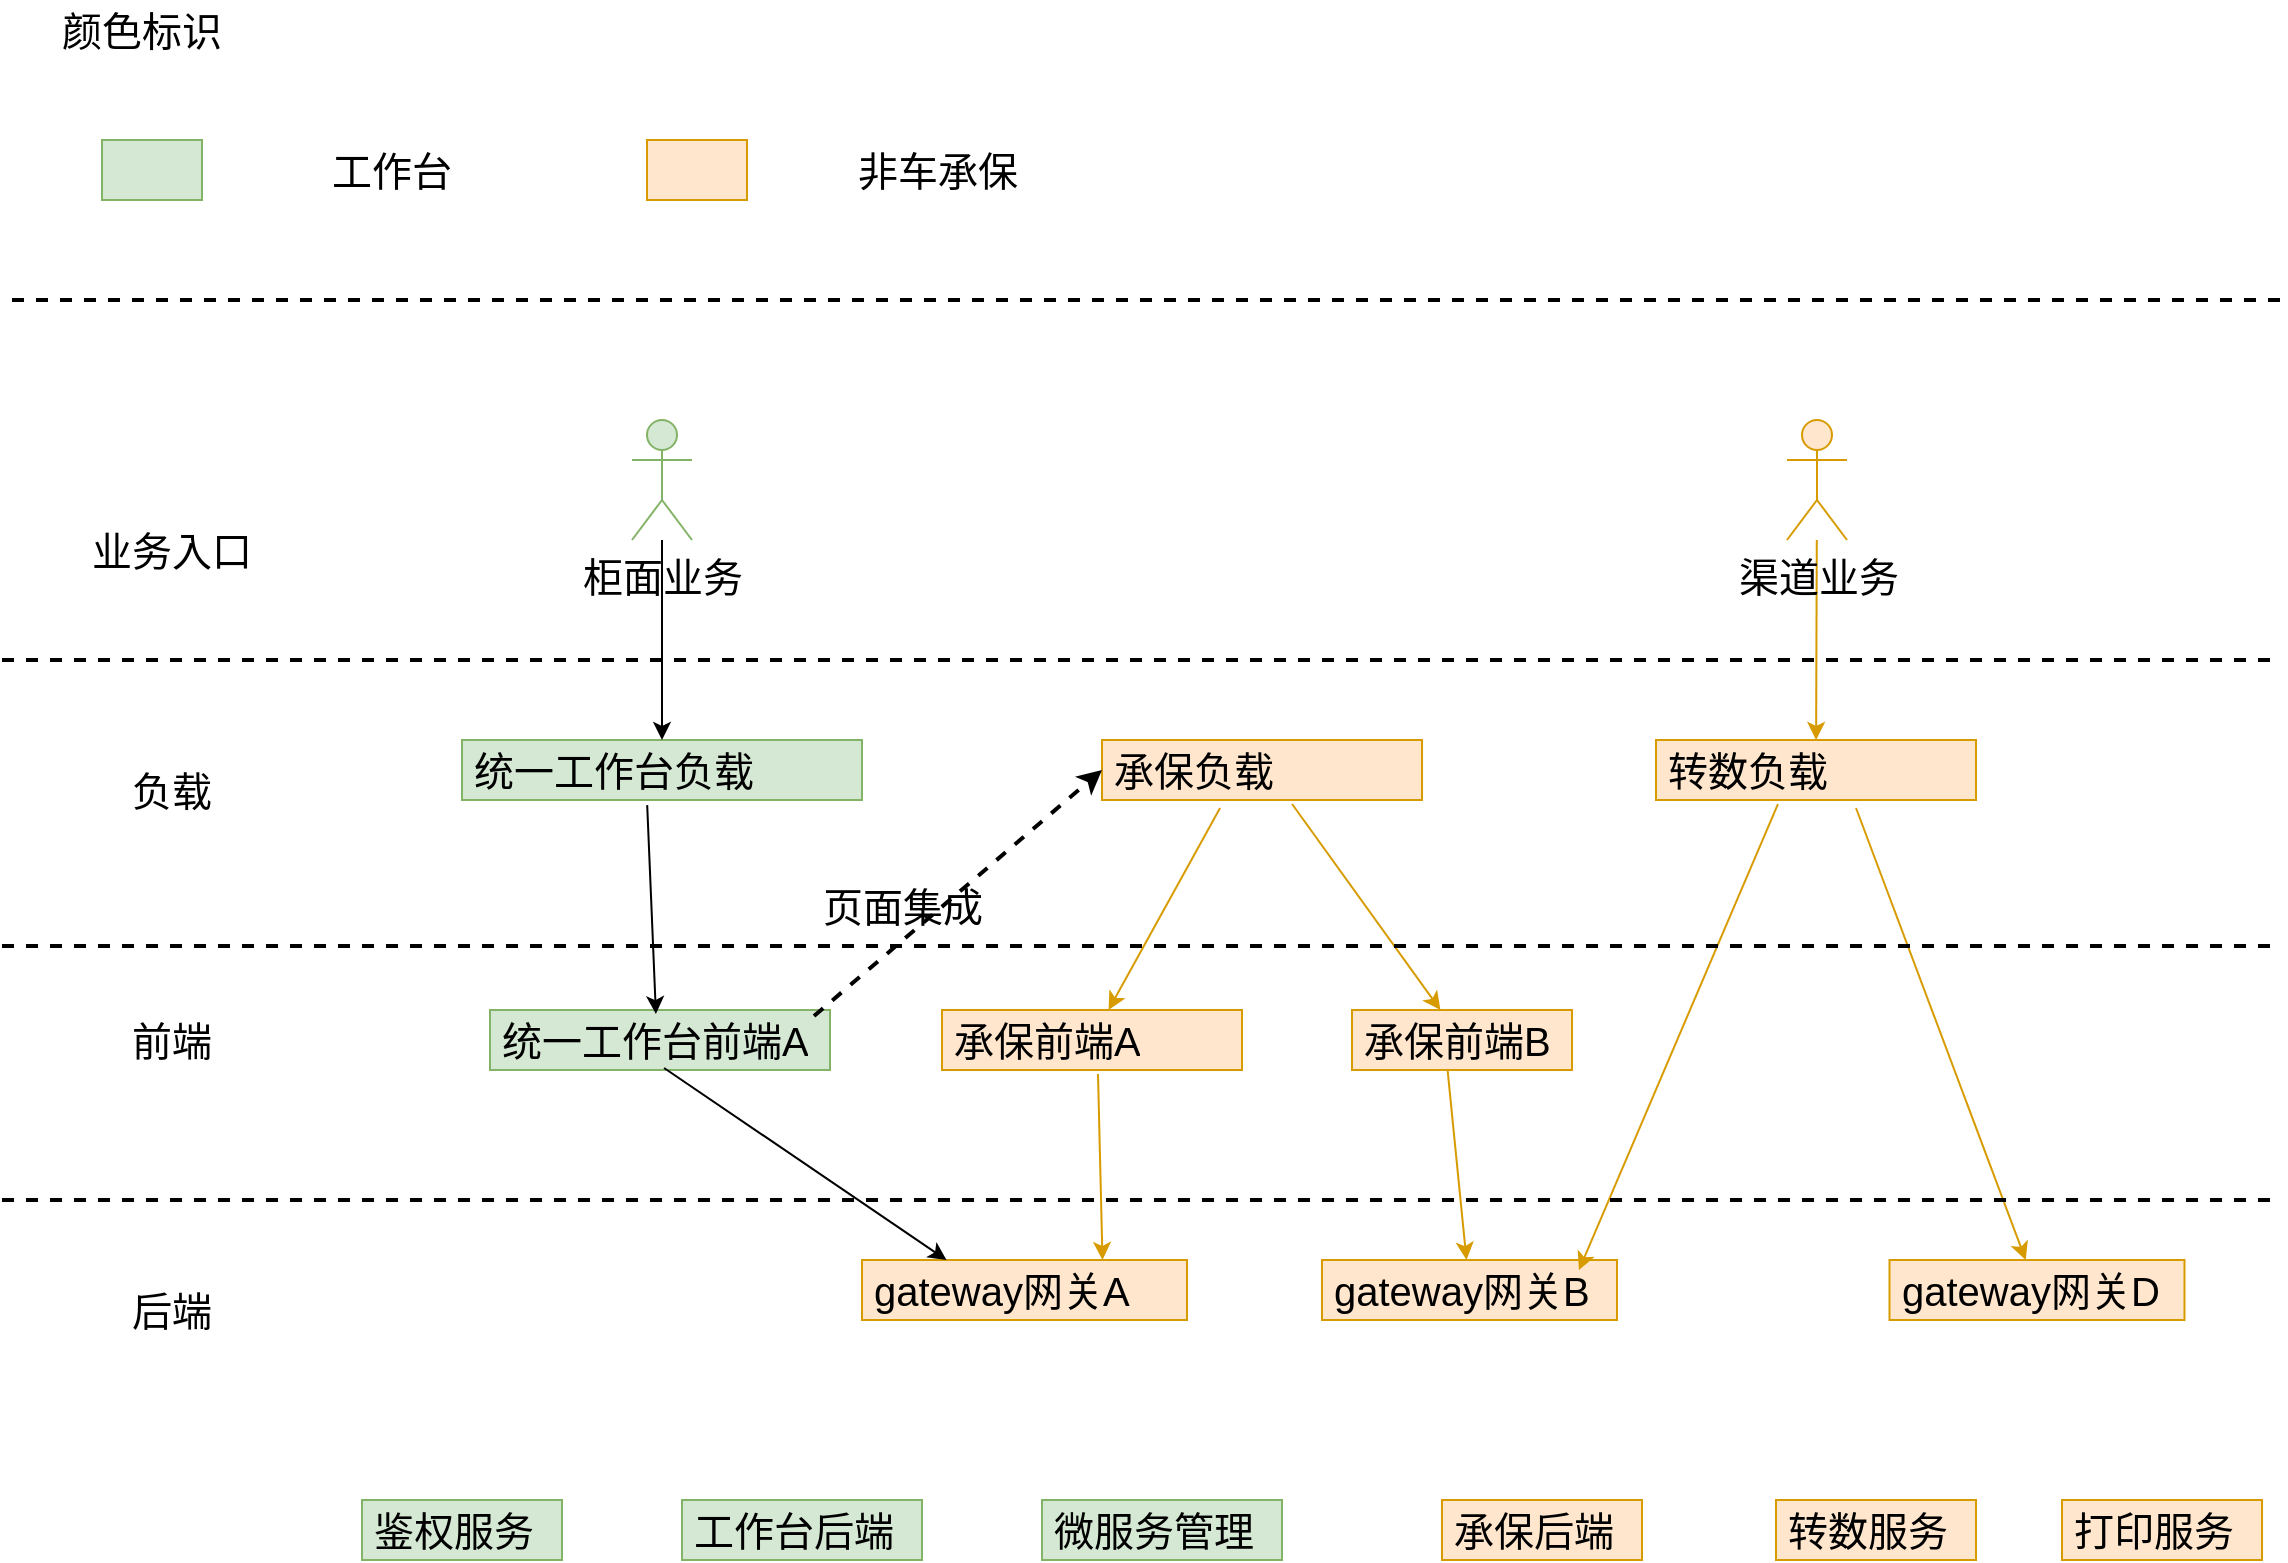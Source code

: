 <mxfile version="24.7.13" pages="6">
  <diagram name="第 1 页" id="eLbkbvb1n6lZxor_aUeG">
    <mxGraphModel dx="2195" dy="1959" grid="1" gridSize="10" guides="1" tooltips="1" connect="1" arrows="1" fold="1" page="1" pageScale="1" pageWidth="827" pageHeight="1169" math="0" shadow="0">
      <root>
        <mxCell id="0" />
        <mxCell id="1" parent="0" />
        <mxCell id="zzFww52JxvObhSJPxeZc-6" value="&lt;font style=&quot;font-size: 20px;&quot;&gt;统一工作台负载&lt;/font&gt;" style="text;strokeColor=#82b366;fillColor=#d5e8d4;align=left;verticalAlign=middle;spacingLeft=4;spacingRight=4;overflow=hidden;points=[[0,0.5],[1,0.5]];portConstraint=eastwest;rotatable=0;whiteSpace=wrap;html=1;" parent="1" vertex="1">
          <mxGeometry x="230" y="150" width="200" height="30" as="geometry" />
        </mxCell>
        <mxCell id="zzFww52JxvObhSJPxeZc-9" value="&lt;font style=&quot;font-size: 20px;&quot;&gt;统一工作台前端A&lt;/font&gt;" style="text;strokeColor=#82b366;fillColor=#d5e8d4;align=left;verticalAlign=middle;spacingLeft=4;spacingRight=4;overflow=hidden;points=[[0,0.5],[1,0.5]];portConstraint=eastwest;rotatable=0;whiteSpace=wrap;html=1;" parent="1" vertex="1">
          <mxGeometry x="244" y="285" width="170" height="30" as="geometry" />
        </mxCell>
        <mxCell id="zzFww52JxvObhSJPxeZc-14" value="" style="endArrow=classic;html=1;rounded=0;exitX=0.463;exitY=1.085;exitDx=0;exitDy=0;exitPerimeter=0;entryX=0.488;entryY=0.067;entryDx=0;entryDy=0;entryPerimeter=0;" parent="1" source="zzFww52JxvObhSJPxeZc-6" target="zzFww52JxvObhSJPxeZc-9" edge="1">
          <mxGeometry width="50" height="50" relative="1" as="geometry">
            <mxPoint x="255" y="260" as="sourcePoint" />
            <mxPoint x="315" y="280" as="targetPoint" />
          </mxGeometry>
        </mxCell>
        <mxCell id="zzFww52JxvObhSJPxeZc-15" value="&lt;font style=&quot;font-size: 20px;&quot;&gt;承保负载&lt;/font&gt;" style="text;strokeColor=#d79b00;fillColor=#ffe6cc;align=left;verticalAlign=middle;spacingLeft=4;spacingRight=4;overflow=hidden;points=[[0,0.5],[1,0.5]];portConstraint=eastwest;rotatable=0;whiteSpace=wrap;html=1;" parent="1" vertex="1">
          <mxGeometry x="550" y="150" width="160" height="30" as="geometry" />
        </mxCell>
        <mxCell id="zzFww52JxvObhSJPxeZc-16" value="&lt;font style=&quot;font-size: 20px;&quot;&gt;承保前端A&lt;/font&gt;" style="text;strokeColor=#d79b00;fillColor=#ffe6cc;align=left;verticalAlign=middle;spacingLeft=4;spacingRight=4;overflow=hidden;points=[[0,0.5],[1,0.5]];portConstraint=eastwest;rotatable=0;whiteSpace=wrap;html=1;" parent="1" vertex="1">
          <mxGeometry x="470" y="285" width="150" height="30" as="geometry" />
        </mxCell>
        <mxCell id="zzFww52JxvObhSJPxeZc-28" value="&lt;font style=&quot;font-size: 20px;&quot;&gt;承保前端B&lt;/font&gt;" style="text;strokeColor=#d79b00;fillColor=#ffe6cc;align=left;verticalAlign=middle;spacingLeft=4;spacingRight=4;overflow=hidden;points=[[0,0.5],[1,0.5]];portConstraint=eastwest;rotatable=0;whiteSpace=wrap;html=1;" parent="1" vertex="1">
          <mxGeometry x="675" y="285" width="110" height="30" as="geometry" />
        </mxCell>
        <mxCell id="zzFww52JxvObhSJPxeZc-29" value="&lt;font style=&quot;font-size: 20px;&quot;&gt;gateway网关A&lt;/font&gt;" style="text;strokeColor=#d79b00;fillColor=#ffe6cc;align=left;verticalAlign=middle;spacingLeft=4;spacingRight=4;overflow=hidden;points=[[0,0.5],[1,0.5]];portConstraint=eastwest;rotatable=0;whiteSpace=wrap;html=1;" parent="1" vertex="1">
          <mxGeometry x="430" y="410" width="162.5" height="30" as="geometry" />
        </mxCell>
        <mxCell id="zzFww52JxvObhSJPxeZc-30" value="&lt;font style=&quot;font-size: 20px;&quot;&gt;gateway网关B&lt;/font&gt;" style="text;strokeColor=#d79b00;fillColor=#ffe6cc;align=left;verticalAlign=middle;spacingLeft=4;spacingRight=4;overflow=hidden;points=[[0,0.5],[1,0.5]];portConstraint=eastwest;rotatable=0;whiteSpace=wrap;html=1;" parent="1" vertex="1">
          <mxGeometry x="660" y="410" width="147.5" height="30" as="geometry" />
        </mxCell>
        <mxCell id="zzFww52JxvObhSJPxeZc-34" value="" style="endArrow=classic;html=1;rounded=0;entryX=0.26;entryY=0;entryDx=0;entryDy=0;entryPerimeter=0;exitX=0.512;exitY=0.967;exitDx=0;exitDy=0;exitPerimeter=0;" parent="1" source="zzFww52JxvObhSJPxeZc-9" target="zzFww52JxvObhSJPxeZc-29" edge="1">
          <mxGeometry width="50" height="50" relative="1" as="geometry">
            <mxPoint x="295.0" y="298.6" as="sourcePoint" />
            <mxPoint x="554.55" y="315" as="targetPoint" />
          </mxGeometry>
        </mxCell>
        <mxCell id="zzFww52JxvObhSJPxeZc-35" value="" style="endArrow=classic;html=1;rounded=0;entryX=0.74;entryY=0;entryDx=0;entryDy=0;entryPerimeter=0;exitX=0.52;exitY=1.067;exitDx=0;exitDy=0;exitPerimeter=0;fillColor=#ffe6cc;strokeColor=#d79b00;" parent="1" source="zzFww52JxvObhSJPxeZc-16" target="zzFww52JxvObhSJPxeZc-29" edge="1">
          <mxGeometry width="50" height="50" relative="1" as="geometry">
            <mxPoint x="627.764" y="295" as="sourcePoint" />
            <mxPoint x="784.55" y="355" as="targetPoint" />
          </mxGeometry>
        </mxCell>
        <mxCell id="zzFww52JxvObhSJPxeZc-36" value="" style="endArrow=classic;html=1;rounded=0;exitX=0.434;exitY=0.982;exitDx=0;exitDy=0;exitPerimeter=0;fillColor=#ffe6cc;strokeColor=#d79b00;" parent="1" source="zzFww52JxvObhSJPxeZc-28" target="zzFww52JxvObhSJPxeZc-30" edge="1">
          <mxGeometry width="50" height="50" relative="1" as="geometry">
            <mxPoint x="653" y="435" as="sourcePoint" />
            <mxPoint x="823" y="405" as="targetPoint" />
          </mxGeometry>
        </mxCell>
        <mxCell id="-9IgAf5YJr9mfcpTOxvQ-3" value="" style="rounded=0;whiteSpace=wrap;html=1;fillColor=#d5e8d4;strokeColor=#82b366;" parent="1" vertex="1">
          <mxGeometry x="50" y="-150" width="50" height="30" as="geometry" />
        </mxCell>
        <mxCell id="-9IgAf5YJr9mfcpTOxvQ-4" value="&lt;font style=&quot;font-size: 20px;&quot;&gt;工作台&lt;/font&gt;" style="text;html=1;align=center;verticalAlign=middle;whiteSpace=wrap;rounded=0;" parent="1" vertex="1">
          <mxGeometry x="125" y="-150" width="140" height="30" as="geometry" />
        </mxCell>
        <mxCell id="-9IgAf5YJr9mfcpTOxvQ-7" value="" style="rounded=0;whiteSpace=wrap;html=1;fillColor=#ffe6cc;strokeColor=#d79b00;" parent="1" vertex="1">
          <mxGeometry x="322.5" y="-150" width="50" height="30" as="geometry" />
        </mxCell>
        <mxCell id="-9IgAf5YJr9mfcpTOxvQ-8" value="&lt;font style=&quot;font-size: 20px;&quot;&gt;非车承保&lt;/font&gt;" style="text;html=1;align=center;verticalAlign=middle;whiteSpace=wrap;rounded=0;" parent="1" vertex="1">
          <mxGeometry x="397.5" y="-150" width="140" height="30" as="geometry" />
        </mxCell>
        <mxCell id="-9IgAf5YJr9mfcpTOxvQ-9" value="" style="endArrow=none;dashed=1;html=1;rounded=0;strokeWidth=2;" parent="1" edge="1">
          <mxGeometry width="50" height="50" relative="1" as="geometry">
            <mxPoint x="5" y="-70" as="sourcePoint" />
            <mxPoint x="1140" y="-70" as="targetPoint" />
          </mxGeometry>
        </mxCell>
        <mxCell id="-9IgAf5YJr9mfcpTOxvQ-10" value="&lt;font style=&quot;font-size: 20px;&quot;&gt;颜色标识&lt;br&gt;&lt;/font&gt;" style="text;html=1;align=center;verticalAlign=middle;whiteSpace=wrap;rounded=0;" parent="1" vertex="1">
          <mxGeometry x="10" y="-220" width="120" height="30" as="geometry" />
        </mxCell>
        <mxCell id="_Mv-QMsfPdluF9xNzbTH-7" value="&lt;span style=&quot;font-size: 20px;&quot;&gt;转数负载&lt;/span&gt;" style="text;strokeColor=#d79b00;fillColor=#ffe6cc;align=left;verticalAlign=middle;spacingLeft=4;spacingRight=4;overflow=hidden;points=[[0,0.5],[1,0.5]];portConstraint=eastwest;rotatable=0;whiteSpace=wrap;html=1;" parent="1" vertex="1">
          <mxGeometry x="827" y="150" width="160" height="30" as="geometry" />
        </mxCell>
        <mxCell id="_Mv-QMsfPdluF9xNzbTH-9" value="&lt;font style=&quot;font-size: 20px;&quot;&gt;gateway网关D&lt;/font&gt;" style="text;strokeColor=#d79b00;fillColor=#ffe6cc;align=left;verticalAlign=middle;spacingLeft=4;spacingRight=4;overflow=hidden;points=[[0,0.5],[1,0.5]];portConstraint=eastwest;rotatable=0;whiteSpace=wrap;html=1;" parent="1" vertex="1">
          <mxGeometry x="943.75" y="410" width="147.5" height="30" as="geometry" />
        </mxCell>
        <mxCell id="_Mv-QMsfPdluF9xNzbTH-10" value="" style="endArrow=classic;html=1;rounded=0;exitX=0.369;exitY=1.133;exitDx=0;exitDy=0;exitPerimeter=0;fillColor=#ffe6cc;strokeColor=#d79b00;" parent="1" source="zzFww52JxvObhSJPxeZc-15" target="zzFww52JxvObhSJPxeZc-16" edge="1">
          <mxGeometry width="50" height="50" relative="1" as="geometry">
            <mxPoint x="318" y="193" as="sourcePoint" />
            <mxPoint x="325" y="290" as="targetPoint" />
          </mxGeometry>
        </mxCell>
        <mxCell id="_Mv-QMsfPdluF9xNzbTH-11" value="" style="endArrow=classic;html=1;rounded=0;exitX=0.594;exitY=1.067;exitDx=0;exitDy=0;exitPerimeter=0;fillColor=#ffe6cc;strokeColor=#d79b00;" parent="1" source="zzFww52JxvObhSJPxeZc-15" target="zzFww52JxvObhSJPxeZc-28" edge="1">
          <mxGeometry width="50" height="50" relative="1" as="geometry">
            <mxPoint x="619" y="194" as="sourcePoint" />
            <mxPoint x="720" y="280" as="targetPoint" />
          </mxGeometry>
        </mxCell>
        <mxCell id="_Mv-QMsfPdluF9xNzbTH-12" value="" style="endArrow=classic;html=1;rounded=0;exitX=0.381;exitY=1.067;exitDx=0;exitDy=0;exitPerimeter=0;entryX=0.871;entryY=0.167;entryDx=0;entryDy=0;entryPerimeter=0;fillColor=#ffe6cc;strokeColor=#d79b00;" parent="1" source="_Mv-QMsfPdluF9xNzbTH-7" target="zzFww52JxvObhSJPxeZc-30" edge="1">
          <mxGeometry width="50" height="50" relative="1" as="geometry">
            <mxPoint x="170" y="510" as="sourcePoint" />
            <mxPoint x="220" y="460" as="targetPoint" />
          </mxGeometry>
        </mxCell>
        <mxCell id="_Mv-QMsfPdluF9xNzbTH-13" value="" style="endArrow=classic;html=1;rounded=0;exitX=0.625;exitY=1.133;exitDx=0;exitDy=0;exitPerimeter=0;fillColor=#ffe6cc;strokeColor=#d79b00;" parent="1" source="_Mv-QMsfPdluF9xNzbTH-7" target="_Mv-QMsfPdluF9xNzbTH-9" edge="1">
          <mxGeometry width="50" height="50" relative="1" as="geometry">
            <mxPoint x="898" y="182" as="sourcePoint" />
            <mxPoint x="791" y="400" as="targetPoint" />
          </mxGeometry>
        </mxCell>
        <mxCell id="_Mv-QMsfPdluF9xNzbTH-17" value="" style="endArrow=classic;html=1;rounded=0;dashed=1;strokeWidth=2;entryX=0;entryY=0.5;entryDx=0;entryDy=0;exitX=0.953;exitY=0.1;exitDx=0;exitDy=0;exitPerimeter=0;" parent="1" source="zzFww52JxvObhSJPxeZc-9" target="zzFww52JxvObhSJPxeZc-15" edge="1">
          <mxGeometry width="50" height="50" relative="1" as="geometry">
            <mxPoint x="410" y="280" as="sourcePoint" />
            <mxPoint x="520" y="170" as="targetPoint" />
          </mxGeometry>
        </mxCell>
        <mxCell id="_Mv-QMsfPdluF9xNzbTH-18" value="&lt;font style=&quot;font-size: 20px;&quot;&gt;页面集成&lt;/font&gt;" style="text;html=1;align=center;verticalAlign=middle;resizable=0;points=[];autosize=1;strokeColor=none;fillColor=none;" parent="1" vertex="1">
          <mxGeometry x="400" y="213" width="100" height="40" as="geometry" />
        </mxCell>
        <mxCell id="_Mv-QMsfPdluF9xNzbTH-24" value="" style="rounded=0;orthogonalLoop=1;jettySize=auto;html=1;strokeColor=none;" parent="1" source="_Mv-QMsfPdluF9xNzbTH-21" target="zzFww52JxvObhSJPxeZc-6" edge="1">
          <mxGeometry relative="1" as="geometry" />
        </mxCell>
        <mxCell id="_Mv-QMsfPdluF9xNzbTH-25" value="" style="rounded=0;orthogonalLoop=1;jettySize=auto;html=1;" parent="1" source="_Mv-QMsfPdluF9xNzbTH-21" target="zzFww52JxvObhSJPxeZc-6" edge="1">
          <mxGeometry relative="1" as="geometry" />
        </mxCell>
        <mxCell id="_Mv-QMsfPdluF9xNzbTH-21" value="&lt;font style=&quot;font-size: 20px;&quot;&gt;柜面业务&lt;/font&gt;" style="shape=umlActor;verticalLabelPosition=bottom;verticalAlign=top;html=1;outlineConnect=0;fillColor=#d5e8d4;strokeColor=#82b366;" parent="1" vertex="1">
          <mxGeometry x="315" y="-10" width="30" height="60" as="geometry" />
        </mxCell>
        <mxCell id="_Mv-QMsfPdluF9xNzbTH-30" value="" style="rounded=0;orthogonalLoop=1;jettySize=auto;html=1;fillColor=#ffe6cc;strokeColor=#d79b00;" parent="1" source="_Mv-QMsfPdluF9xNzbTH-29" target="_Mv-QMsfPdluF9xNzbTH-7" edge="1">
          <mxGeometry relative="1" as="geometry" />
        </mxCell>
        <mxCell id="_Mv-QMsfPdluF9xNzbTH-29" value="&lt;font style=&quot;font-size: 20px;&quot;&gt;渠道业务&lt;/font&gt;" style="shape=umlActor;verticalLabelPosition=bottom;verticalAlign=top;html=1;outlineConnect=0;fillColor=#ffe6cc;strokeColor=#d79b00;" parent="1" vertex="1">
          <mxGeometry x="892.5" y="-10" width="30" height="60" as="geometry" />
        </mxCell>
        <mxCell id="_Mv-QMsfPdluF9xNzbTH-32" value="" style="endArrow=none;dashed=1;html=1;rounded=0;strokeWidth=2;" parent="1" edge="1">
          <mxGeometry width="50" height="50" relative="1" as="geometry">
            <mxPoint y="110" as="sourcePoint" />
            <mxPoint x="1135" y="110" as="targetPoint" />
          </mxGeometry>
        </mxCell>
        <mxCell id="_Mv-QMsfPdluF9xNzbTH-33" value="" style="endArrow=none;dashed=1;html=1;rounded=0;strokeWidth=2;" parent="1" edge="1">
          <mxGeometry width="50" height="50" relative="1" as="geometry">
            <mxPoint y="253" as="sourcePoint" />
            <mxPoint x="1135" y="253" as="targetPoint" />
          </mxGeometry>
        </mxCell>
        <mxCell id="_Mv-QMsfPdluF9xNzbTH-34" value="" style="endArrow=none;dashed=1;html=1;rounded=0;strokeWidth=2;" parent="1" edge="1">
          <mxGeometry width="50" height="50" relative="1" as="geometry">
            <mxPoint y="380" as="sourcePoint" />
            <mxPoint x="1135" y="380" as="targetPoint" />
          </mxGeometry>
        </mxCell>
        <mxCell id="_Mv-QMsfPdluF9xNzbTH-35" value="&lt;font style=&quot;font-size: 20px;&quot;&gt;业务入口&lt;/font&gt;" style="text;html=1;align=center;verticalAlign=middle;whiteSpace=wrap;rounded=0;" parent="1" vertex="1">
          <mxGeometry x="30" y="40" width="110" height="30" as="geometry" />
        </mxCell>
        <mxCell id="_Mv-QMsfPdluF9xNzbTH-36" value="&lt;span style=&quot;font-size: 20px;&quot;&gt;负载&lt;/span&gt;" style="text;html=1;align=center;verticalAlign=middle;whiteSpace=wrap;rounded=0;" parent="1" vertex="1">
          <mxGeometry x="30" y="160" width="110" height="30" as="geometry" />
        </mxCell>
        <mxCell id="_Mv-QMsfPdluF9xNzbTH-37" value="&lt;font style=&quot;font-size: 20px;&quot;&gt;前端&lt;/font&gt;" style="text;html=1;align=center;verticalAlign=middle;whiteSpace=wrap;rounded=0;" parent="1" vertex="1">
          <mxGeometry x="30" y="285" width="110" height="30" as="geometry" />
        </mxCell>
        <mxCell id="_Mv-QMsfPdluF9xNzbTH-38" value="&lt;font style=&quot;font-size: 20px;&quot;&gt;后端&lt;/font&gt;" style="text;html=1;align=center;verticalAlign=middle;whiteSpace=wrap;rounded=0;" parent="1" vertex="1">
          <mxGeometry x="30" y="420" width="110" height="30" as="geometry" />
        </mxCell>
        <mxCell id="v2bsyITj-RXW0cMdjyZ3-2" value="&lt;font style=&quot;font-size: 20px;&quot;&gt;鉴权服务&lt;br&gt;&lt;/font&gt;" style="text;strokeColor=#82b366;fillColor=#d5e8d4;align=left;verticalAlign=middle;spacingLeft=4;spacingRight=4;overflow=hidden;points=[[0,0.5],[1,0.5]];portConstraint=eastwest;rotatable=0;whiteSpace=wrap;html=1;" vertex="1" parent="1">
          <mxGeometry x="180" y="530" width="100" height="30" as="geometry" />
        </mxCell>
        <mxCell id="v2bsyITj-RXW0cMdjyZ3-3" value="&lt;font style=&quot;font-size: 20px;&quot;&gt;工作台后端&lt;/font&gt;" style="text;strokeColor=#82b366;fillColor=#d5e8d4;align=left;verticalAlign=middle;spacingLeft=4;spacingRight=4;overflow=hidden;points=[[0,0.5],[1,0.5]];portConstraint=eastwest;rotatable=0;whiteSpace=wrap;html=1;" vertex="1" parent="1">
          <mxGeometry x="340" y="530" width="120" height="30" as="geometry" />
        </mxCell>
        <mxCell id="v2bsyITj-RXW0cMdjyZ3-4" value="&lt;font style=&quot;font-size: 20px;&quot;&gt;微服务管理&lt;br&gt;&lt;/font&gt;" style="text;strokeColor=#82b366;fillColor=#d5e8d4;align=left;verticalAlign=middle;spacingLeft=4;spacingRight=4;overflow=hidden;points=[[0,0.5],[1,0.5]];portConstraint=eastwest;rotatable=0;whiteSpace=wrap;html=1;" vertex="1" parent="1">
          <mxGeometry x="520" y="530" width="120" height="30" as="geometry" />
        </mxCell>
        <mxCell id="iz8ya8l40nEA6bD37sQJ-1" value="&lt;font style=&quot;font-size: 20px;&quot;&gt;承保后端&lt;/font&gt;" style="text;strokeColor=#d79b00;fillColor=#ffe6cc;align=left;verticalAlign=middle;spacingLeft=4;spacingRight=4;overflow=hidden;points=[[0,0.5],[1,0.5]];portConstraint=eastwest;rotatable=0;whiteSpace=wrap;html=1;" vertex="1" parent="1">
          <mxGeometry x="720" y="530" width="100" height="30" as="geometry" />
        </mxCell>
        <mxCell id="iz8ya8l40nEA6bD37sQJ-2" value="&lt;font style=&quot;font-size: 20px;&quot;&gt;转数服务&lt;br&gt;&lt;/font&gt;" style="text;strokeColor=#d79b00;fillColor=#ffe6cc;align=left;verticalAlign=middle;spacingLeft=4;spacingRight=4;overflow=hidden;points=[[0,0.5],[1,0.5]];portConstraint=eastwest;rotatable=0;whiteSpace=wrap;html=1;" vertex="1" parent="1">
          <mxGeometry x="887" y="530" width="100" height="30" as="geometry" />
        </mxCell>
        <mxCell id="iz8ya8l40nEA6bD37sQJ-3" value="&lt;font style=&quot;font-size: 20px;&quot;&gt;打印服务&lt;/font&gt;" style="text;strokeColor=#d79b00;fillColor=#ffe6cc;align=left;verticalAlign=middle;spacingLeft=4;spacingRight=4;overflow=hidden;points=[[0,0.5],[1,0.5]];portConstraint=eastwest;rotatable=0;whiteSpace=wrap;html=1;" vertex="1" parent="1">
          <mxGeometry x="1030" y="530" width="100" height="30" as="geometry" />
        </mxCell>
      </root>
    </mxGraphModel>
  </diagram>
  <diagram name="第 1 页 的副本" id="xvPf5E8jtC9SczR2i2b-">
    <mxGraphModel dx="2195" dy="1959" grid="1" gridSize="10" guides="1" tooltips="1" connect="1" arrows="1" fold="1" page="1" pageScale="1" pageWidth="827" pageHeight="1169" math="0" shadow="0">
      <root>
        <mxCell id="zqpwVvG3D1p32dAbVSsH-0" />
        <mxCell id="zqpwVvG3D1p32dAbVSsH-1" parent="zqpwVvG3D1p32dAbVSsH-0" />
        <mxCell id="zqpwVvG3D1p32dAbVSsH-2" value="&lt;font style=&quot;font-size: 20px;&quot;&gt;统一工作台负载&lt;/font&gt;" style="text;strokeColor=#82b366;fillColor=#d5e8d4;align=left;verticalAlign=middle;spacingLeft=4;spacingRight=4;overflow=hidden;points=[[0,0.5],[1,0.5]];portConstraint=eastwest;rotatable=0;whiteSpace=wrap;html=1;" vertex="1" parent="zqpwVvG3D1p32dAbVSsH-1">
          <mxGeometry x="180" y="160" width="200" height="30" as="geometry" />
        </mxCell>
        <mxCell id="EPb-S06rSrjNzR7FO8n2-6" style="rounded=0;orthogonalLoop=1;jettySize=auto;html=1;entryX=0;entryY=0.5;entryDx=0;entryDy=0;" edge="1" parent="zqpwVvG3D1p32dAbVSsH-1" source="zqpwVvG3D1p32dAbVSsH-3" target="zqpwVvG3D1p32dAbVSsH-5">
          <mxGeometry relative="1" as="geometry" />
        </mxCell>
        <mxCell id="EPb-S06rSrjNzR7FO8n2-8" value="&lt;font style=&quot;font-size: 20px;&quot;&gt;页面集成&lt;/font&gt;" style="edgeLabel;html=1;align=center;verticalAlign=middle;resizable=0;points=[];" vertex="1" connectable="0" parent="EPb-S06rSrjNzR7FO8n2-6">
          <mxGeometry x="-0.255" relative="1" as="geometry">
            <mxPoint as="offset" />
          </mxGeometry>
        </mxCell>
        <mxCell id="zqpwVvG3D1p32dAbVSsH-3" value="&lt;font style=&quot;font-size: 20px;&quot;&gt;统一工作台前端&lt;/font&gt;" style="text;strokeColor=#82b366;fillColor=#d5e8d4;align=left;verticalAlign=middle;spacingLeft=4;spacingRight=4;overflow=hidden;points=[[0,0.5],[1,0.5]];portConstraint=eastwest;rotatable=0;whiteSpace=wrap;html=1;" vertex="1" parent="zqpwVvG3D1p32dAbVSsH-1">
          <mxGeometry x="191.25" y="325" width="170" height="30" as="geometry" />
        </mxCell>
        <mxCell id="zqpwVvG3D1p32dAbVSsH-4" value="" style="endArrow=classic;html=1;rounded=0;exitX=0.463;exitY=1.085;exitDx=0;exitDy=0;exitPerimeter=0;entryX=0.488;entryY=0.067;entryDx=0;entryDy=0;entryPerimeter=0;" edge="1" parent="zqpwVvG3D1p32dAbVSsH-1" source="zqpwVvG3D1p32dAbVSsH-2" target="zqpwVvG3D1p32dAbVSsH-3">
          <mxGeometry width="50" height="50" relative="1" as="geometry">
            <mxPoint x="205" y="270" as="sourcePoint" />
            <mxPoint x="265" y="290" as="targetPoint" />
          </mxGeometry>
        </mxCell>
        <mxCell id="zqpwVvG3D1p32dAbVSsH-5" value="&lt;font style=&quot;font-size: 20px;&quot;&gt;承保负载&lt;/font&gt;" style="text;strokeColor=#d79b00;fillColor=#ffe6cc;align=left;verticalAlign=middle;spacingLeft=4;spacingRight=4;overflow=hidden;points=[[0,0.5],[1,0.5]];portConstraint=eastwest;rotatable=0;whiteSpace=wrap;html=1;" vertex="1" parent="zqpwVvG3D1p32dAbVSsH-1">
          <mxGeometry x="627.5" y="160" width="160" height="30" as="geometry" />
        </mxCell>
        <mxCell id="zqpwVvG3D1p32dAbVSsH-6" value="&lt;font style=&quot;font-size: 20px;&quot;&gt;承保前端A&lt;/font&gt;" style="text;strokeColor=#d79b00;fillColor=#ffe6cc;align=left;verticalAlign=middle;spacingLeft=4;spacingRight=4;overflow=hidden;points=[[0,0.5],[1,0.5]];portConstraint=eastwest;rotatable=0;whiteSpace=wrap;html=1;" vertex="1" parent="zqpwVvG3D1p32dAbVSsH-1">
          <mxGeometry x="541.25" y="295" width="150" height="30" as="geometry" />
        </mxCell>
        <mxCell id="zqpwVvG3D1p32dAbVSsH-7" value="&lt;font style=&quot;font-size: 20px;&quot;&gt;承保前端B&lt;/font&gt;" style="text;strokeColor=#d79b00;fillColor=#ffe6cc;align=left;verticalAlign=middle;spacingLeft=4;spacingRight=4;overflow=hidden;points=[[0,0.5],[1,0.5]];portConstraint=eastwest;rotatable=0;whiteSpace=wrap;html=1;" vertex="1" parent="zqpwVvG3D1p32dAbVSsH-1">
          <mxGeometry x="752.5" y="295" width="110" height="30" as="geometry" />
        </mxCell>
        <mxCell id="zqpwVvG3D1p32dAbVSsH-8" value="&lt;font style=&quot;font-size: 20px;&quot;&gt;工作台gateway网关&lt;/font&gt;" style="text;strokeColor=#82b366;fillColor=#d5e8d4;align=left;verticalAlign=middle;spacingLeft=4;spacingRight=4;overflow=hidden;points=[[0,0.5],[1,0.5]];portConstraint=eastwest;rotatable=0;whiteSpace=wrap;html=1;" vertex="1" parent="zqpwVvG3D1p32dAbVSsH-1">
          <mxGeometry x="180" y="440" width="192.5" height="30" as="geometry" />
        </mxCell>
        <mxCell id="zqpwVvG3D1p32dAbVSsH-9" value="&lt;font style=&quot;font-size: 20px;&quot;&gt;gateway网关B&lt;/font&gt;" style="text;strokeColor=#d79b00;fillColor=#ffe6cc;align=left;verticalAlign=middle;spacingLeft=4;spacingRight=4;overflow=hidden;points=[[0,0.5],[1,0.5]];portConstraint=eastwest;rotatable=0;whiteSpace=wrap;html=1;" vertex="1" parent="zqpwVvG3D1p32dAbVSsH-1">
          <mxGeometry x="757" y="440" width="147.5" height="30" as="geometry" />
        </mxCell>
        <mxCell id="zqpwVvG3D1p32dAbVSsH-10" value="" style="endArrow=classic;html=1;rounded=0;exitX=0.512;exitY=0.967;exitDx=0;exitDy=0;exitPerimeter=0;" edge="1" parent="zqpwVvG3D1p32dAbVSsH-1" source="zqpwVvG3D1p32dAbVSsH-3" target="zqpwVvG3D1p32dAbVSsH-8">
          <mxGeometry width="50" height="50" relative="1" as="geometry">
            <mxPoint x="245.0" y="308.6" as="sourcePoint" />
            <mxPoint x="504.55" y="325" as="targetPoint" />
          </mxGeometry>
        </mxCell>
        <mxCell id="zqpwVvG3D1p32dAbVSsH-12" value="" style="endArrow=classic;html=1;rounded=0;exitX=0.434;exitY=0.982;exitDx=0;exitDy=0;exitPerimeter=0;entryX=0.319;entryY=0.1;entryDx=0;entryDy=0;entryPerimeter=0;fillColor=#ffe6cc;strokeColor=#d79b00;" edge="1" parent="zqpwVvG3D1p32dAbVSsH-1" source="zqpwVvG3D1p32dAbVSsH-7" target="zqpwVvG3D1p32dAbVSsH-9">
          <mxGeometry width="50" height="50" relative="1" as="geometry">
            <mxPoint x="730.5" y="445" as="sourcePoint" />
            <mxPoint x="900.5" y="415" as="targetPoint" />
          </mxGeometry>
        </mxCell>
        <mxCell id="zqpwVvG3D1p32dAbVSsH-13" value="" style="rounded=0;whiteSpace=wrap;html=1;fillColor=#d5e8d4;strokeColor=#82b366;" vertex="1" parent="zqpwVvG3D1p32dAbVSsH-1">
          <mxGeometry x="50" y="-150" width="50" height="30" as="geometry" />
        </mxCell>
        <mxCell id="zqpwVvG3D1p32dAbVSsH-14" value="&lt;font style=&quot;font-size: 20px;&quot;&gt;工作台&lt;/font&gt;" style="text;html=1;align=center;verticalAlign=middle;whiteSpace=wrap;rounded=0;" vertex="1" parent="zqpwVvG3D1p32dAbVSsH-1">
          <mxGeometry x="125" y="-150" width="140" height="30" as="geometry" />
        </mxCell>
        <mxCell id="zqpwVvG3D1p32dAbVSsH-17" value="" style="rounded=0;whiteSpace=wrap;html=1;fillColor=#ffe6cc;strokeColor=#d79b00;" vertex="1" parent="zqpwVvG3D1p32dAbVSsH-1">
          <mxGeometry x="322.5" y="-150" width="50" height="30" as="geometry" />
        </mxCell>
        <mxCell id="zqpwVvG3D1p32dAbVSsH-18" value="&lt;font style=&quot;font-size: 20px;&quot;&gt;承保&lt;br&gt;&lt;/font&gt;" style="text;html=1;align=center;verticalAlign=middle;whiteSpace=wrap;rounded=0;" vertex="1" parent="zqpwVvG3D1p32dAbVSsH-1">
          <mxGeometry x="397.5" y="-150" width="140" height="30" as="geometry" />
        </mxCell>
        <mxCell id="zqpwVvG3D1p32dAbVSsH-19" value="" style="endArrow=none;dashed=1;html=1;rounded=0;strokeWidth=2;" edge="1" parent="zqpwVvG3D1p32dAbVSsH-1">
          <mxGeometry width="50" height="50" relative="1" as="geometry">
            <mxPoint x="5" y="-70" as="sourcePoint" />
            <mxPoint x="1140" y="-70" as="targetPoint" />
          </mxGeometry>
        </mxCell>
        <mxCell id="zqpwVvG3D1p32dAbVSsH-20" value="&lt;font style=&quot;font-size: 20px;&quot;&gt;颜色标识&lt;br&gt;&lt;/font&gt;" style="text;html=1;align=center;verticalAlign=middle;whiteSpace=wrap;rounded=0;" vertex="1" parent="zqpwVvG3D1p32dAbVSsH-1">
          <mxGeometry x="10" y="-220" width="120" height="30" as="geometry" />
        </mxCell>
        <mxCell id="zqpwVvG3D1p32dAbVSsH-21" value="&lt;span style=&quot;font-size: 20px;&quot;&gt;转数负载&lt;/span&gt;" style="text;strokeColor=#d79b00;fillColor=#ffe6cc;align=left;verticalAlign=middle;spacingLeft=4;spacingRight=4;overflow=hidden;points=[[0,0.5],[1,0.5]];portConstraint=eastwest;rotatable=0;whiteSpace=wrap;html=1;" vertex="1" parent="zqpwVvG3D1p32dAbVSsH-1">
          <mxGeometry x="904.5" y="160" width="160" height="30" as="geometry" />
        </mxCell>
        <mxCell id="zqpwVvG3D1p32dAbVSsH-22" value="&lt;font style=&quot;font-size: 20px;&quot;&gt;gateway网关D&lt;/font&gt;" style="text;strokeColor=#d79b00;fillColor=#ffe6cc;align=left;verticalAlign=middle;spacingLeft=4;spacingRight=4;overflow=hidden;points=[[0,0.5],[1,0.5]];portConstraint=eastwest;rotatable=0;whiteSpace=wrap;html=1;" vertex="1" parent="zqpwVvG3D1p32dAbVSsH-1">
          <mxGeometry x="999.5" y="440" width="147.5" height="30" as="geometry" />
        </mxCell>
        <mxCell id="zqpwVvG3D1p32dAbVSsH-23" value="" style="endArrow=classic;html=1;rounded=0;exitX=0.369;exitY=1.133;exitDx=0;exitDy=0;exitPerimeter=0;fillColor=#ffe6cc;strokeColor=#d79b00;" edge="1" parent="zqpwVvG3D1p32dAbVSsH-1" source="zqpwVvG3D1p32dAbVSsH-5" target="zqpwVvG3D1p32dAbVSsH-6">
          <mxGeometry width="50" height="50" relative="1" as="geometry">
            <mxPoint x="395.5" y="203" as="sourcePoint" />
            <mxPoint x="402.5" y="300" as="targetPoint" />
          </mxGeometry>
        </mxCell>
        <mxCell id="zqpwVvG3D1p32dAbVSsH-24" value="" style="endArrow=classic;html=1;rounded=0;exitX=0.594;exitY=1.067;exitDx=0;exitDy=0;exitPerimeter=0;fillColor=#ffe6cc;strokeColor=#d79b00;" edge="1" parent="zqpwVvG3D1p32dAbVSsH-1" source="zqpwVvG3D1p32dAbVSsH-5" target="zqpwVvG3D1p32dAbVSsH-7">
          <mxGeometry width="50" height="50" relative="1" as="geometry">
            <mxPoint x="696.5" y="204" as="sourcePoint" />
            <mxPoint x="797.5" y="290" as="targetPoint" />
          </mxGeometry>
        </mxCell>
        <mxCell id="zqpwVvG3D1p32dAbVSsH-25" value="" style="endArrow=classic;html=1;rounded=0;exitX=0.381;exitY=1.067;exitDx=0;exitDy=0;exitPerimeter=0;entryX=0.753;entryY=0;entryDx=0;entryDy=0;entryPerimeter=0;fillColor=#ffe6cc;strokeColor=#d79b00;" edge="1" parent="zqpwVvG3D1p32dAbVSsH-1" source="zqpwVvG3D1p32dAbVSsH-21" target="zqpwVvG3D1p32dAbVSsH-9">
          <mxGeometry width="50" height="50" relative="1" as="geometry">
            <mxPoint x="247.5" y="520" as="sourcePoint" />
            <mxPoint x="297.5" y="470" as="targetPoint" />
          </mxGeometry>
        </mxCell>
        <mxCell id="zqpwVvG3D1p32dAbVSsH-26" value="" style="endArrow=classic;html=1;rounded=0;exitX=0.625;exitY=1.133;exitDx=0;exitDy=0;exitPerimeter=0;fillColor=#ffe6cc;strokeColor=#d79b00;" edge="1" parent="zqpwVvG3D1p32dAbVSsH-1" source="zqpwVvG3D1p32dAbVSsH-21" target="zqpwVvG3D1p32dAbVSsH-22">
          <mxGeometry width="50" height="50" relative="1" as="geometry">
            <mxPoint x="975.5" y="192" as="sourcePoint" />
            <mxPoint x="868.5" y="410" as="targetPoint" />
          </mxGeometry>
        </mxCell>
        <mxCell id="zqpwVvG3D1p32dAbVSsH-31" value="" style="rounded=0;orthogonalLoop=1;jettySize=auto;html=1;strokeColor=none;" edge="1" parent="zqpwVvG3D1p32dAbVSsH-1" source="zqpwVvG3D1p32dAbVSsH-33" target="zqpwVvG3D1p32dAbVSsH-2">
          <mxGeometry relative="1" as="geometry" />
        </mxCell>
        <mxCell id="zqpwVvG3D1p32dAbVSsH-32" value="" style="rounded=0;orthogonalLoop=1;jettySize=auto;html=1;" edge="1" parent="zqpwVvG3D1p32dAbVSsH-1" source="zqpwVvG3D1p32dAbVSsH-33" target="zqpwVvG3D1p32dAbVSsH-2">
          <mxGeometry relative="1" as="geometry" />
        </mxCell>
        <mxCell id="zqpwVvG3D1p32dAbVSsH-33" value="&lt;font style=&quot;font-size: 20px;&quot;&gt;柜面业务&lt;/font&gt;" style="shape=umlActor;verticalLabelPosition=bottom;verticalAlign=top;html=1;outlineConnect=0;fillColor=#f5f5f5;fontColor=#333333;strokeColor=#666666;" vertex="1" parent="zqpwVvG3D1p32dAbVSsH-1">
          <mxGeometry x="265" width="30" height="60" as="geometry" />
        </mxCell>
        <mxCell id="zqpwVvG3D1p32dAbVSsH-34" value="" style="rounded=0;orthogonalLoop=1;jettySize=auto;html=1;fillColor=#ffe6cc;strokeColor=#d79b00;" edge="1" parent="zqpwVvG3D1p32dAbVSsH-1" target="zqpwVvG3D1p32dAbVSsH-21">
          <mxGeometry relative="1" as="geometry">
            <mxPoint x="984.897" y="60" as="sourcePoint" />
          </mxGeometry>
        </mxCell>
        <mxCell id="zqpwVvG3D1p32dAbVSsH-35" value="&lt;font style=&quot;font-size: 20px;&quot;&gt;渠道业务&lt;/font&gt;" style="shape=umlActor;verticalLabelPosition=bottom;verticalAlign=top;html=1;outlineConnect=0;fillColor=#ffe6cc;strokeColor=#d79b00;" vertex="1" parent="zqpwVvG3D1p32dAbVSsH-1">
          <mxGeometry x="969.5" y="-10" width="30" height="60" as="geometry" />
        </mxCell>
        <mxCell id="zqpwVvG3D1p32dAbVSsH-36" value="" style="endArrow=none;dashed=1;html=1;rounded=0;strokeWidth=2;" edge="1" parent="zqpwVvG3D1p32dAbVSsH-1">
          <mxGeometry width="50" height="50" relative="1" as="geometry">
            <mxPoint y="110" as="sourcePoint" />
            <mxPoint x="1135" y="110" as="targetPoint" />
          </mxGeometry>
        </mxCell>
        <mxCell id="zqpwVvG3D1p32dAbVSsH-37" value="" style="endArrow=none;dashed=1;html=1;rounded=0;strokeWidth=2;" edge="1" parent="zqpwVvG3D1p32dAbVSsH-1">
          <mxGeometry width="50" height="50" relative="1" as="geometry">
            <mxPoint y="253" as="sourcePoint" />
            <mxPoint x="1135" y="253" as="targetPoint" />
          </mxGeometry>
        </mxCell>
        <mxCell id="zqpwVvG3D1p32dAbVSsH-38" value="" style="endArrow=none;dashed=1;html=1;rounded=0;strokeWidth=2;" edge="1" parent="zqpwVvG3D1p32dAbVSsH-1">
          <mxGeometry width="50" height="50" relative="1" as="geometry">
            <mxPoint y="380" as="sourcePoint" />
            <mxPoint x="1135" y="380" as="targetPoint" />
          </mxGeometry>
        </mxCell>
        <mxCell id="zqpwVvG3D1p32dAbVSsH-39" value="&lt;font style=&quot;font-size: 20px;&quot;&gt;业务入口&lt;/font&gt;" style="text;html=1;align=center;verticalAlign=middle;whiteSpace=wrap;rounded=0;" vertex="1" parent="zqpwVvG3D1p32dAbVSsH-1">
          <mxGeometry x="30" y="40" width="110" height="30" as="geometry" />
        </mxCell>
        <mxCell id="zqpwVvG3D1p32dAbVSsH-40" value="&lt;span style=&quot;font-size: 20px;&quot;&gt;负载&lt;/span&gt;" style="text;html=1;align=center;verticalAlign=middle;whiteSpace=wrap;rounded=0;" vertex="1" parent="zqpwVvG3D1p32dAbVSsH-1">
          <mxGeometry x="30" y="160" width="110" height="30" as="geometry" />
        </mxCell>
        <mxCell id="zqpwVvG3D1p32dAbVSsH-41" value="&lt;font style=&quot;font-size: 20px;&quot;&gt;前端&lt;/font&gt;" style="text;html=1;align=center;verticalAlign=middle;whiteSpace=wrap;rounded=0;" vertex="1" parent="zqpwVvG3D1p32dAbVSsH-1">
          <mxGeometry x="30" y="285" width="110" height="30" as="geometry" />
        </mxCell>
        <mxCell id="zqpwVvG3D1p32dAbVSsH-42" value="&lt;font style=&quot;font-size: 20px;&quot;&gt;后端&lt;/font&gt;" style="text;html=1;align=center;verticalAlign=middle;whiteSpace=wrap;rounded=0;" vertex="1" parent="zqpwVvG3D1p32dAbVSsH-1">
          <mxGeometry x="30" y="420" width="110" height="30" as="geometry" />
        </mxCell>
        <mxCell id="EPb-S06rSrjNzR7FO8n2-0" value="&lt;font style=&quot;font-size: 20px;&quot;&gt;gateway网关A&lt;/font&gt;" style="text;strokeColor=#d79b00;fillColor=#ffe6cc;align=left;verticalAlign=middle;spacingLeft=4;spacingRight=4;overflow=hidden;points=[[0,0.5],[1,0.5]];portConstraint=eastwest;rotatable=0;whiteSpace=wrap;html=1;" vertex="1" parent="zqpwVvG3D1p32dAbVSsH-1">
          <mxGeometry x="550" y="440" width="150" height="30" as="geometry" />
        </mxCell>
        <mxCell id="EPb-S06rSrjNzR7FO8n2-1" value="" style="endArrow=classic;html=1;rounded=0;exitX=0.5;exitY=1.133;exitDx=0;exitDy=0;exitPerimeter=0;entryX=0.455;entryY=0.067;entryDx=0;entryDy=0;entryPerimeter=0;fillColor=#ffe6cc;strokeColor=#d79b00;" edge="1" parent="zqpwVvG3D1p32dAbVSsH-1" source="zqpwVvG3D1p32dAbVSsH-6" target="EPb-S06rSrjNzR7FO8n2-0">
          <mxGeometry width="50" height="50" relative="1" as="geometry">
            <mxPoint x="537.5" y="410" as="sourcePoint" />
            <mxPoint x="617.5" y="430" as="targetPoint" />
          </mxGeometry>
        </mxCell>
        <mxCell id="EPb-S06rSrjNzR7FO8n2-2" value="" style="endArrow=none;dashed=1;html=1;dashPattern=1 3;strokeWidth=2;rounded=0;" edge="1" parent="zqpwVvG3D1p32dAbVSsH-1">
          <mxGeometry width="50" height="50" relative="1" as="geometry">
            <mxPoint x="500" y="510" as="sourcePoint" />
            <mxPoint x="500" y="-70" as="targetPoint" />
          </mxGeometry>
        </mxCell>
        <mxCell id="EPb-S06rSrjNzR7FO8n2-3" value="&lt;font style=&quot;font-size: 20px;&quot;&gt;工作台&lt;br&gt;&lt;/font&gt;" style="text;html=1;align=center;verticalAlign=middle;whiteSpace=wrap;rounded=0;" vertex="1" parent="zqpwVvG3D1p32dAbVSsH-1">
          <mxGeometry x="414" y="-40" width="80" height="30" as="geometry" />
        </mxCell>
        <mxCell id="EPb-S06rSrjNzR7FO8n2-4" value="&lt;font style=&quot;font-size: 20px;&quot;&gt;非车承保&lt;/font&gt;" style="text;html=1;align=center;verticalAlign=middle;whiteSpace=wrap;rounded=0;fillColor=#ffe6cc;strokeColor=#d79b00;" vertex="1" parent="zqpwVvG3D1p32dAbVSsH-1">
          <mxGeometry x="517.5" y="-40" width="110" height="30" as="geometry" />
        </mxCell>
      </root>
    </mxGraphModel>
  </diagram>
  <diagram name="第 1 页 的副本" id="fiJSnSo7t3K8hgvTTTQb">
    <mxGraphModel grid="1" page="1" gridSize="10" guides="1" tooltips="1" connect="1" arrows="1" fold="1" pageScale="1" pageWidth="827" pageHeight="1169" math="0" shadow="0">
      <root>
        <mxCell id="DVFIfflqOS0N1Rw3vh0y-0" />
        <mxCell id="DVFIfflqOS0N1Rw3vh0y-1" parent="DVFIfflqOS0N1Rw3vh0y-0" />
        <mxCell id="DVFIfflqOS0N1Rw3vh0y-2" value="" style="endArrow=none;dashed=1;html=1;rounded=0;strokeWidth=2;" edge="1" parent="DVFIfflqOS0N1Rw3vh0y-1">
          <mxGeometry width="50" height="50" relative="1" as="geometry">
            <mxPoint y="240" as="sourcePoint" />
            <mxPoint x="830" y="240" as="targetPoint" />
          </mxGeometry>
        </mxCell>
        <mxCell id="DVFIfflqOS0N1Rw3vh0y-3" value="&lt;font style=&quot;font-size: 20px;&quot;&gt;Nginx&lt;/font&gt;" style="text;html=1;align=center;verticalAlign=middle;whiteSpace=wrap;rounded=0;" vertex="1" parent="DVFIfflqOS0N1Rw3vh0y-1">
          <mxGeometry x="10" y="170" width="60" height="30" as="geometry" />
        </mxCell>
        <mxCell id="DVFIfflqOS0N1Rw3vh0y-4" value="10.7.9.251:1093（统一工作台前端负载）" style="text;strokeColor=#82b366;fillColor=#d5e8d4;align=left;verticalAlign=middle;spacingLeft=4;spacingRight=4;overflow=hidden;points=[[0,0.5],[1,0.5]];portConstraint=eastwest;rotatable=0;whiteSpace=wrap;html=1;" vertex="1" parent="DVFIfflqOS0N1Rw3vh0y-1">
          <mxGeometry x="290" y="-30" width="240" height="30" as="geometry" />
        </mxCell>
        <mxCell id="DVFIfflqOS0N1Rw3vh0y-5" value="10.7.9.251:1193（A区统一工作台前端负载）" style="text;strokeColor=#d79b00;fillColor=#ffe6cc;align=left;verticalAlign=middle;spacingLeft=4;spacingRight=4;overflow=hidden;points=[[0,0.5],[1,0.5]];portConstraint=eastwest;rotatable=0;whiteSpace=wrap;html=1;" vertex="1" parent="DVFIfflqOS0N1Rw3vh0y-1">
          <mxGeometry x="290" y="40" width="250" height="30" as="geometry" />
        </mxCell>
        <mxCell id="DVFIfflqOS0N1Rw3vh0y-6" value="" style="endArrow=classic;html=1;rounded=0;exitX=0.463;exitY=1.085;exitDx=0;exitDy=0;exitPerimeter=0;entryX=0.439;entryY=0.016;entryDx=0;entryDy=0;entryPerimeter=0;" edge="1" parent="DVFIfflqOS0N1Rw3vh0y-1" source="DVFIfflqOS0N1Rw3vh0y-4" target="DVFIfflqOS0N1Rw3vh0y-5">
          <mxGeometry width="50" height="50" relative="1" as="geometry">
            <mxPoint x="330" y="80" as="sourcePoint" />
            <mxPoint x="390" y="40" as="targetPoint" />
          </mxGeometry>
        </mxCell>
        <mxCell id="DVFIfflqOS0N1Rw3vh0y-7" value="10.7.9.251:1099（承保前端负载）" style="text;strokeColor=#82b366;fillColor=#d5e8d4;align=left;verticalAlign=middle;spacingLeft=4;spacingRight=4;overflow=hidden;points=[[0,0.5],[1,0.5]];portConstraint=eastwest;rotatable=0;whiteSpace=wrap;html=1;" vertex="1" parent="DVFIfflqOS0N1Rw3vh0y-1">
          <mxGeometry x="290" y="100" width="230" height="30" as="geometry" />
        </mxCell>
        <mxCell id="DVFIfflqOS0N1Rw3vh0y-8" value="10.7.9.251:1199（A区承保前端负载）" style="text;strokeColor=#d79b00;fillColor=#ffe6cc;align=left;verticalAlign=middle;spacingLeft=4;spacingRight=4;overflow=hidden;points=[[0,0.5],[1,0.5]];portConstraint=eastwest;rotatable=0;whiteSpace=wrap;html=1;" vertex="1" parent="DVFIfflqOS0N1Rw3vh0y-1">
          <mxGeometry x="170" y="170" width="230" height="30" as="geometry" />
        </mxCell>
        <mxCell id="DVFIfflqOS0N1Rw3vh0y-9" value="10.7.9.251:1299（B区承保前端负载）" style="text;strokeColor=#b85450;fillColor=#f8cecc;align=left;verticalAlign=middle;spacingLeft=4;spacingRight=4;overflow=hidden;points=[[0,0.5],[1,0.5]];portConstraint=eastwest;rotatable=0;whiteSpace=wrap;html=1;" vertex="1" parent="DVFIfflqOS0N1Rw3vh0y-1">
          <mxGeometry x="450" y="170" width="230" height="30" as="geometry" />
        </mxCell>
        <mxCell id="DVFIfflqOS0N1Rw3vh0y-10" value="" style="endArrow=classic;html=1;rounded=0;entryX=0.37;entryY=-0.1;entryDx=0;entryDy=0;entryPerimeter=0;" edge="1" parent="DVFIfflqOS0N1Rw3vh0y-1" source="DVFIfflqOS0N1Rw3vh0y-7" target="DVFIfflqOS0N1Rw3vh0y-8">
          <mxGeometry width="50" height="50" relative="1" as="geometry">
            <mxPoint x="200" y="150" as="sourcePoint" />
            <mxPoint x="250" y="100" as="targetPoint" />
          </mxGeometry>
        </mxCell>
        <mxCell id="DVFIfflqOS0N1Rw3vh0y-11" value="" style="endArrow=classic;html=1;rounded=0;entryX=0.435;entryY=-0.1;entryDx=0;entryDy=0;entryPerimeter=0;exitX=0.57;exitY=0.967;exitDx=0;exitDy=0;exitPerimeter=0;" edge="1" parent="DVFIfflqOS0N1Rw3vh0y-1" source="DVFIfflqOS0N1Rw3vh0y-7" target="DVFIfflqOS0N1Rw3vh0y-9">
          <mxGeometry width="50" height="50" relative="1" as="geometry">
            <mxPoint x="360" y="320" as="sourcePoint" />
            <mxPoint x="410" y="270" as="targetPoint" />
          </mxGeometry>
        </mxCell>
        <mxCell id="DVFIfflqOS0N1Rw3vh0y-12" value="" style="endArrow=classic;html=1;rounded=0;entryX=0.483;entryY=0;entryDx=0;entryDy=0;entryPerimeter=0;" edge="1" parent="DVFIfflqOS0N1Rw3vh0y-1" target="DVFIfflqOS0N1Rw3vh0y-7">
          <mxGeometry width="50" height="50" relative="1" as="geometry">
            <mxPoint x="400" y="70" as="sourcePoint" />
            <mxPoint x="400" y="50" as="targetPoint" />
            <Array as="points">
              <mxPoint x="400" y="70" />
            </Array>
          </mxGeometry>
        </mxCell>
        <mxCell id="DVFIfflqOS0N1Rw3vh0y-13" value="系统集成" style="text;html=1;align=center;verticalAlign=middle;whiteSpace=wrap;rounded=0;" vertex="1" parent="DVFIfflqOS0N1Rw3vh0y-1">
          <mxGeometry x="414" y="70" width="60" height="30" as="geometry" />
        </mxCell>
        <mxCell id="DVFIfflqOS0N1Rw3vh0y-14" value="流量切换" style="text;html=1;align=center;verticalAlign=middle;whiteSpace=wrap;rounded=0;" vertex="1" parent="DVFIfflqOS0N1Rw3vh0y-1">
          <mxGeometry x="375" y="130" width="60" height="30" as="geometry" />
        </mxCell>
        <mxCell id="DVFIfflqOS0N1Rw3vh0y-15" value="&lt;font style=&quot;font-size: 20px;&quot;&gt;容器入口&lt;/font&gt;" style="text;html=1;align=center;verticalAlign=middle;whiteSpace=wrap;rounded=0;" vertex="1" parent="DVFIfflqOS0N1Rw3vh0y-1">
          <mxGeometry x="10" y="270" width="100" height="30" as="geometry" />
        </mxCell>
        <mxCell id="DVFIfflqOS0N1Rw3vh0y-16" value="10.8.122.4-7:80（容器Ingress地址）" style="text;strokeColor=none;fillColor=none;align=left;verticalAlign=middle;spacingLeft=4;spacingRight=4;overflow=hidden;points=[[0,0.5],[1,0.5]];portConstraint=eastwest;rotatable=0;whiteSpace=wrap;html=1;" vertex="1" parent="DVFIfflqOS0N1Rw3vh0y-1">
          <mxGeometry x="330" y="280" width="210" height="30" as="geometry" />
        </mxCell>
        <mxCell id="DVFIfflqOS0N1Rw3vh0y-17" value="A区工作台前端POD" style="text;strokeColor=#d79b00;fillColor=#ffe6cc;align=left;verticalAlign=middle;spacingLeft=4;spacingRight=4;overflow=hidden;points=[[0,0.5],[1,0.5]];portConstraint=eastwest;rotatable=0;whiteSpace=wrap;html=1;" vertex="1" parent="DVFIfflqOS0N1Rw3vh0y-1">
          <mxGeometry x="130" y="360" width="130" height="30" as="geometry" />
        </mxCell>
        <mxCell id="DVFIfflqOS0N1Rw3vh0y-18" value="B区承保前端POD" style="text;strokeColor=#b85450;fillColor=#f8cecc;align=left;verticalAlign=middle;spacingLeft=4;spacingRight=4;overflow=hidden;points=[[0,0.5],[1,0.5]];portConstraint=eastwest;rotatable=0;whiteSpace=wrap;html=1;" vertex="1" parent="DVFIfflqOS0N1Rw3vh0y-1">
          <mxGeometry x="537.5" y="360" width="110" height="30" as="geometry" />
        </mxCell>
        <mxCell id="DVFIfflqOS0N1Rw3vh0y-19" value="A区gateway网关POD" style="text;strokeColor=#d79b00;fillColor=#ffe6cc;align=left;verticalAlign=middle;spacingLeft=4;spacingRight=4;overflow=hidden;points=[[0,0.5],[1,0.5]];portConstraint=eastwest;rotatable=0;whiteSpace=wrap;html=1;" vertex="1" parent="DVFIfflqOS0N1Rw3vh0y-1">
          <mxGeometry x="187.5" y="440" width="125" height="30" as="geometry" />
        </mxCell>
        <mxCell id="DVFIfflqOS0N1Rw3vh0y-20" value="B区gateway网关POD" style="text;strokeColor=#b85450;fillColor=#f8cecc;align=left;verticalAlign=middle;spacingLeft=4;spacingRight=4;overflow=hidden;points=[[0,0.5],[1,0.5]];portConstraint=eastwest;rotatable=0;whiteSpace=wrap;html=1;" vertex="1" parent="DVFIfflqOS0N1Rw3vh0y-1">
          <mxGeometry x="522.5" y="430" width="125" height="30" as="geometry" />
        </mxCell>
        <mxCell id="DVFIfflqOS0N1Rw3vh0y-21" value="A区承保前端POD" style="text;strokeColor=#d79b00;fillColor=#ffe6cc;align=left;verticalAlign=middle;spacingLeft=4;spacingRight=4;overflow=hidden;points=[[0,0.5],[1,0.5]];portConstraint=eastwest;rotatable=0;whiteSpace=wrap;html=1;" vertex="1" parent="DVFIfflqOS0N1Rw3vh0y-1">
          <mxGeometry x="280" y="360" width="110" height="30" as="geometry" />
        </mxCell>
        <mxCell id="DVFIfflqOS0N1Rw3vh0y-22" value="" style="endArrow=classic;html=1;rounded=0;entryX=0.26;entryY=0;entryDx=0;entryDy=0;entryPerimeter=0;exitX=0.465;exitY=1.12;exitDx=0;exitDy=0;exitPerimeter=0;" edge="1" parent="DVFIfflqOS0N1Rw3vh0y-1" source="DVFIfflqOS0N1Rw3vh0y-17" target="DVFIfflqOS0N1Rw3vh0y-19">
          <mxGeometry width="50" height="50" relative="1" as="geometry">
            <mxPoint x="180" y="400" as="sourcePoint" />
            <mxPoint x="200" y="400" as="targetPoint" />
          </mxGeometry>
        </mxCell>
        <mxCell id="DVFIfflqOS0N1Rw3vh0y-23" value="" style="endArrow=classic;html=1;rounded=0;entryX=0.74;entryY=0;entryDx=0;entryDy=0;entryPerimeter=0;" edge="1" parent="DVFIfflqOS0N1Rw3vh0y-1" source="DVFIfflqOS0N1Rw3vh0y-21" target="DVFIfflqOS0N1Rw3vh0y-19">
          <mxGeometry width="50" height="50" relative="1" as="geometry">
            <mxPoint x="340" y="390" as="sourcePoint" />
            <mxPoint x="430" y="440" as="targetPoint" />
          </mxGeometry>
        </mxCell>
        <mxCell id="DVFIfflqOS0N1Rw3vh0y-24" value="" style="endArrow=classic;html=1;rounded=0;exitX=0.434;exitY=0.982;exitDx=0;exitDy=0;exitPerimeter=0;" edge="1" parent="DVFIfflqOS0N1Rw3vh0y-1" source="DVFIfflqOS0N1Rw3vh0y-18" target="DVFIfflqOS0N1Rw3vh0y-20">
          <mxGeometry width="50" height="50" relative="1" as="geometry">
            <mxPoint x="420" y="460" as="sourcePoint" />
            <mxPoint x="590" y="430" as="targetPoint" />
          </mxGeometry>
        </mxCell>
        <mxCell id="DVFIfflqOS0N1Rw3vh0y-25" value="" style="endArrow=classic;html=1;rounded=0;entryX=0.238;entryY=0;entryDx=0;entryDy=0;entryPerimeter=0;" edge="1" parent="DVFIfflqOS0N1Rw3vh0y-1" target="DVFIfflqOS0N1Rw3vh0y-16">
          <mxGeometry width="50" height="50" relative="1" as="geometry">
            <mxPoint x="300" y="210" as="sourcePoint" />
            <mxPoint x="350" y="220" as="targetPoint" />
          </mxGeometry>
        </mxCell>
        <mxCell id="DVFIfflqOS0N1Rw3vh0y-26" value="" style="endArrow=classic;html=1;rounded=0;entryX=0.638;entryY=0.108;entryDx=0;entryDy=0;entryPerimeter=0;exitX=0.417;exitY=1.039;exitDx=0;exitDy=0;exitPerimeter=0;" edge="1" parent="DVFIfflqOS0N1Rw3vh0y-1" source="DVFIfflqOS0N1Rw3vh0y-9" target="DVFIfflqOS0N1Rw3vh0y-16">
          <mxGeometry width="50" height="50" relative="1" as="geometry">
            <mxPoint x="550" y="270" as="sourcePoint" />
            <mxPoint x="600" y="220" as="targetPoint" />
          </mxGeometry>
        </mxCell>
        <mxCell id="DVFIfflqOS0N1Rw3vh0y-27" value="" style="endArrow=none;dashed=1;html=1;strokeWidth=2;rounded=0;" edge="1" parent="DVFIfflqOS0N1Rw3vh0y-1">
          <mxGeometry width="50" height="50" relative="1" as="geometry">
            <mxPoint y="340" as="sourcePoint" />
            <mxPoint x="830" y="340" as="targetPoint" />
          </mxGeometry>
        </mxCell>
        <mxCell id="DVFIfflqOS0N1Rw3vh0y-28" value="&lt;font style=&quot;font-size: 20px;&quot;&gt;容器POD&lt;/font&gt;" style="text;html=1;align=center;verticalAlign=middle;whiteSpace=wrap;rounded=0;" vertex="1" parent="DVFIfflqOS0N1Rw3vh0y-1">
          <mxGeometry x="10" y="420" width="100" height="30" as="geometry" />
        </mxCell>
        <mxCell id="DVFIfflqOS0N1Rw3vh0y-29" value="" style="endArrow=classic;html=1;rounded=0;exitX=0.142;exitY=1.12;exitDx=0;exitDy=0;exitPerimeter=0;" edge="1" parent="DVFIfflqOS0N1Rw3vh0y-1" source="DVFIfflqOS0N1Rw3vh0y-16">
          <mxGeometry width="50" height="50" relative="1" as="geometry">
            <mxPoint x="260" y="320" as="sourcePoint" />
            <mxPoint x="220" y="350" as="targetPoint" />
          </mxGeometry>
        </mxCell>
        <mxCell id="DVFIfflqOS0N1Rw3vh0y-30" value="" style="endArrow=classic;html=1;rounded=0;entryX=0.713;entryY=-0.03;entryDx=0;entryDy=0;entryPerimeter=0;exitX=0.391;exitY=1.028;exitDx=0;exitDy=0;exitPerimeter=0;" edge="1" parent="DVFIfflqOS0N1Rw3vh0y-1" source="DVFIfflqOS0N1Rw3vh0y-16" target="DVFIfflqOS0N1Rw3vh0y-21">
          <mxGeometry width="50" height="50" relative="1" as="geometry">
            <mxPoint x="440" y="380" as="sourcePoint" />
            <mxPoint x="490" y="330" as="targetPoint" />
          </mxGeometry>
        </mxCell>
        <mxCell id="DVFIfflqOS0N1Rw3vh0y-31" value="" style="endArrow=classic;html=1;rounded=0;" edge="1" parent="DVFIfflqOS0N1Rw3vh0y-1">
          <mxGeometry width="50" height="50" relative="1" as="geometry">
            <mxPoint x="460" y="320" as="sourcePoint" />
            <mxPoint x="320" y="450" as="targetPoint" />
            <Array as="points">
              <mxPoint x="410" y="400" />
            </Array>
          </mxGeometry>
        </mxCell>
        <mxCell id="DVFIfflqOS0N1Rw3vh0y-32" value="" style="endArrow=classic;html=1;rounded=0;" edge="1" parent="DVFIfflqOS0N1Rw3vh0y-1">
          <mxGeometry width="50" height="50" relative="1" as="geometry">
            <mxPoint x="500" y="320" as="sourcePoint" />
            <mxPoint x="530" y="380" as="targetPoint" />
          </mxGeometry>
        </mxCell>
        <mxCell id="DVFIfflqOS0N1Rw3vh0y-33" value="" style="endArrow=classic;html=1;rounded=0;" edge="1" parent="DVFIfflqOS0N1Rw3vh0y-1">
          <mxGeometry width="50" height="50" relative="1" as="geometry">
            <mxPoint x="480" y="320" as="sourcePoint" />
            <mxPoint x="520" y="450" as="targetPoint" />
          </mxGeometry>
        </mxCell>
        <mxCell id="DVFIfflqOS0N1Rw3vh0y-34" value="由于统一工作台入口是A区服务，对应的是A区gateway，这里需要完成用户登陆和认证。" style="shape=callout;whiteSpace=wrap;html=1;perimeter=calloutPerimeter;" vertex="1" parent="DVFIfflqOS0N1Rw3vh0y-1">
          <mxGeometry x="570" y="-40" width="160" height="90" as="geometry" />
        </mxCell>
        <mxCell id="DVFIfflqOS0N1Rw3vh0y-35" value="承保是可以切换流量的，但必须先通过A区统一工作台认证进来" style="text;html=1;align=center;verticalAlign=middle;whiteSpace=wrap;rounded=0;" vertex="1" parent="DVFIfflqOS0N1Rw3vh0y-1">
          <mxGeometry x="550" y="100" width="190" height="30" as="geometry" />
        </mxCell>
        <mxCell id="DVFIfflqOS0N1Rw3vh0y-36" value="" style="rounded=0;whiteSpace=wrap;html=1;fillColor=#d5e8d4;strokeColor=#82b366;" vertex="1" parent="DVFIfflqOS0N1Rw3vh0y-1">
          <mxGeometry x="50" y="-150" width="50" height="30" as="geometry" />
        </mxCell>
        <mxCell id="DVFIfflqOS0N1Rw3vh0y-37" value="&lt;font style=&quot;font-size: 20px;&quot;&gt;流量切换代理&lt;/font&gt;" style="text;html=1;align=center;verticalAlign=middle;whiteSpace=wrap;rounded=0;" vertex="1" parent="DVFIfflqOS0N1Rw3vh0y-1">
          <mxGeometry x="125" y="-150" width="140" height="30" as="geometry" />
        </mxCell>
        <mxCell id="DVFIfflqOS0N1Rw3vh0y-38" value="" style="rounded=0;whiteSpace=wrap;html=1;fillColor=#f8cecc;strokeColor=#b85450;" vertex="1" parent="DVFIfflqOS0N1Rw3vh0y-1">
          <mxGeometry x="585" y="-150" width="50" height="30" as="geometry" />
        </mxCell>
        <mxCell id="DVFIfflqOS0N1Rw3vh0y-39" value="&lt;font style=&quot;font-size: 20px;&quot;&gt;B区流量走向&lt;/font&gt;" style="text;html=1;align=center;verticalAlign=middle;whiteSpace=wrap;rounded=0;" vertex="1" parent="DVFIfflqOS0N1Rw3vh0y-1">
          <mxGeometry x="660" y="-150" width="140" height="30" as="geometry" />
        </mxCell>
        <mxCell id="DVFIfflqOS0N1Rw3vh0y-40" value="" style="rounded=0;whiteSpace=wrap;html=1;fillColor=#ffe6cc;strokeColor=#d79b00;" vertex="1" parent="DVFIfflqOS0N1Rw3vh0y-1">
          <mxGeometry x="322.5" y="-150" width="50" height="30" as="geometry" />
        </mxCell>
        <mxCell id="DVFIfflqOS0N1Rw3vh0y-41" value="&lt;font style=&quot;font-size: 20px;&quot;&gt;A区流量走向&lt;/font&gt;" style="text;html=1;align=center;verticalAlign=middle;whiteSpace=wrap;rounded=0;" vertex="1" parent="DVFIfflqOS0N1Rw3vh0y-1">
          <mxGeometry x="397.5" y="-150" width="140" height="30" as="geometry" />
        </mxCell>
        <mxCell id="DVFIfflqOS0N1Rw3vh0y-42" value="" style="endArrow=none;dashed=1;html=1;rounded=0;strokeWidth=2;" edge="1" parent="DVFIfflqOS0N1Rw3vh0y-1">
          <mxGeometry width="50" height="50" relative="1" as="geometry">
            <mxPoint x="5" y="-70" as="sourcePoint" />
            <mxPoint x="830" y="-70" as="targetPoint" />
          </mxGeometry>
        </mxCell>
        <mxCell id="DVFIfflqOS0N1Rw3vh0y-43" value="&lt;font style=&quot;font-size: 20px;&quot;&gt;颜色标识&lt;br&gt;&lt;/font&gt;" style="text;html=1;align=center;verticalAlign=middle;whiteSpace=wrap;rounded=0;" vertex="1" parent="DVFIfflqOS0N1Rw3vh0y-1">
          <mxGeometry x="10" y="-220" width="120" height="30" as="geometry" />
        </mxCell>
      </root>
    </mxGraphModel>
  </diagram>
  <diagram id="oEgmLeTi4hvmLkcuz9zN" name="第 2 页">
    <mxGraphModel dx="1434" dy="780" grid="1" gridSize="10" guides="1" tooltips="1" connect="1" arrows="1" fold="1" page="1" pageScale="1" pageWidth="827" pageHeight="1169" math="0" shadow="0">
      <root>
        <mxCell id="0" />
        <mxCell id="1" parent="0" />
        <mxCell id="f5gvc2X4gvzuAfNhVQvv-3" value="" style="edgeStyle=orthogonalEdgeStyle;rounded=0;orthogonalLoop=1;jettySize=auto;html=1;labelBackgroundColor=none;strokeColor=#A8201A;fontColor=default;" parent="1" source="f5gvc2X4gvzuAfNhVQvv-1" target="f5gvc2X4gvzuAfNhVQvv-2" edge="1">
          <mxGeometry relative="1" as="geometry" />
        </mxCell>
        <mxCell id="f5gvc2X4gvzuAfNhVQvv-9" value="后端服务" style="edgeLabel;html=1;align=center;verticalAlign=middle;resizable=0;points=[];labelBackgroundColor=none;fontColor=#143642;" parent="f5gvc2X4gvzuAfNhVQvv-3" vertex="1" connectable="0">
          <mxGeometry x="-0.225" y="-1" relative="1" as="geometry">
            <mxPoint as="offset" />
          </mxGeometry>
        </mxCell>
        <mxCell id="f5gvc2X4gvzuAfNhVQvv-7" value="" style="edgeStyle=orthogonalEdgeStyle;rounded=0;orthogonalLoop=1;jettySize=auto;html=1;labelBackgroundColor=none;strokeColor=#A8201A;fontColor=default;" parent="1" source="f5gvc2X4gvzuAfNhVQvv-1" target="f5gvc2X4gvzuAfNhVQvv-6" edge="1">
          <mxGeometry relative="1" as="geometry" />
        </mxCell>
        <mxCell id="f5gvc2X4gvzuAfNhVQvv-8" value="&lt;font style=&quot;font-size: 20px;&quot;&gt;系统集成&lt;br&gt;&lt;/font&gt;" style="edgeLabel;html=1;align=center;verticalAlign=middle;resizable=0;points=[];labelBackgroundColor=none;fontColor=#143642;" parent="f5gvc2X4gvzuAfNhVQvv-7" vertex="1" connectable="0">
          <mxGeometry x="-0.075" relative="1" as="geometry">
            <mxPoint as="offset" />
          </mxGeometry>
        </mxCell>
        <mxCell id="f5gvc2X4gvzuAfNhVQvv-1" value="&lt;font style=&quot;font-size: 20px;&quot;&gt;统一工作台前端A&lt;/font&gt;" style="rounded=1;whiteSpace=wrap;html=1;labelBackgroundColor=none;fillColor=#FAE5C7;strokeColor=#0F8B8D;fontColor=#143642;" parent="1" vertex="1">
          <mxGeometry x="160" y="230" width="120" height="60" as="geometry" />
        </mxCell>
        <mxCell id="f5gvc2X4gvzuAfNhVQvv-5" value="" style="edgeStyle=orthogonalEdgeStyle;rounded=0;orthogonalLoop=1;jettySize=auto;html=1;labelBackgroundColor=none;strokeColor=#A8201A;fontColor=default;" parent="1" source="f5gvc2X4gvzuAfNhVQvv-2" target="f5gvc2X4gvzuAfNhVQvv-4" edge="1">
          <mxGeometry relative="1" as="geometry" />
        </mxCell>
        <mxCell id="f5gvc2X4gvzuAfNhVQvv-2" value="&lt;font style=&quot;font-size: 20px;&quot;&gt;gateWay网关A&lt;/font&gt;" style="rounded=1;whiteSpace=wrap;html=1;labelBackgroundColor=none;fillColor=#FAE5C7;strokeColor=#0F8B8D;fontColor=#143642;" parent="1" vertex="1">
          <mxGeometry x="160" y="370" width="120" height="60" as="geometry" />
        </mxCell>
        <mxCell id="f5gvc2X4gvzuAfNhVQvv-4" value="&lt;font style=&quot;font-size: 20px;&quot;&gt;统一工作台后端A&lt;/font&gt;" style="rounded=1;whiteSpace=wrap;html=1;labelBackgroundColor=none;fillColor=#FAE5C7;strokeColor=#0F8B8D;fontColor=#143642;" parent="1" vertex="1">
          <mxGeometry x="160" y="510" width="120" height="60" as="geometry" />
        </mxCell>
        <mxCell id="f5gvc2X4gvzuAfNhVQvv-13" style="rounded=0;orthogonalLoop=1;jettySize=auto;html=1;entryX=0;entryY=0.5;entryDx=0;entryDy=0;labelBackgroundColor=none;strokeColor=#A8201A;fontColor=default;" parent="1" source="f5gvc2X4gvzuAfNhVQvv-6" target="f5gvc2X4gvzuAfNhVQvv-12" edge="1">
          <mxGeometry relative="1" as="geometry" />
        </mxCell>
        <mxCell id="f5gvc2X4gvzuAfNhVQvv-25" value="流量切换" style="edgeLabel;html=1;align=center;verticalAlign=middle;resizable=0;points=[];labelBackgroundColor=none;fontColor=#143642;" parent="f5gvc2X4gvzuAfNhVQvv-13" vertex="1" connectable="0">
          <mxGeometry x="-0.126" y="3" relative="1" as="geometry">
            <mxPoint as="offset" />
          </mxGeometry>
        </mxCell>
        <mxCell id="f5gvc2X4gvzuAfNhVQvv-6" value="&lt;font style=&quot;font-size: 20px;&quot;&gt;承保前端负载&lt;/font&gt;" style="rounded=1;whiteSpace=wrap;html=1;labelBackgroundColor=none;fillColor=#FAE5C7;strokeColor=#0F8B8D;fontColor=#143642;" parent="1" vertex="1">
          <mxGeometry x="450" y="230" width="130" height="60" as="geometry" />
        </mxCell>
        <mxCell id="f5gvc2X4gvzuAfNhVQvv-15" value="" style="edgeStyle=orthogonalEdgeStyle;rounded=0;orthogonalLoop=1;jettySize=auto;html=1;labelBackgroundColor=none;strokeColor=#A8201A;fontColor=default;" parent="1" source="f5gvc2X4gvzuAfNhVQvv-10" target="f5gvc2X4gvzuAfNhVQvv-14" edge="1">
          <mxGeometry relative="1" as="geometry" />
        </mxCell>
        <mxCell id="f5gvc2X4gvzuAfNhVQvv-16" value="后端服务" style="edgeLabel;html=1;align=center;verticalAlign=middle;resizable=0;points=[];labelBackgroundColor=none;fontColor=#143642;" parent="f5gvc2X4gvzuAfNhVQvv-15" vertex="1" connectable="0">
          <mxGeometry x="0.092" y="-2" relative="1" as="geometry">
            <mxPoint as="offset" />
          </mxGeometry>
        </mxCell>
        <mxCell id="f5gvc2X4gvzuAfNhVQvv-10" value="&lt;font style=&quot;font-size: 20px;&quot;&gt;承保前端A&lt;/font&gt;" style="rounded=1;whiteSpace=wrap;html=1;labelBackgroundColor=none;fillColor=#FAE5C7;strokeColor=#0F8B8D;fontColor=#143642;" parent="1" vertex="1">
          <mxGeometry x="640" y="140" width="120" height="60" as="geometry" />
        </mxCell>
        <mxCell id="f5gvc2X4gvzuAfNhVQvv-11" style="rounded=0;orthogonalLoop=1;jettySize=auto;html=1;entryX=0.025;entryY=0.383;entryDx=0;entryDy=0;entryPerimeter=0;labelBackgroundColor=none;strokeColor=#A8201A;fontColor=default;" parent="1" source="f5gvc2X4gvzuAfNhVQvv-6" target="f5gvc2X4gvzuAfNhVQvv-10" edge="1">
          <mxGeometry relative="1" as="geometry" />
        </mxCell>
        <mxCell id="f5gvc2X4gvzuAfNhVQvv-24" value="流量切换" style="edgeLabel;html=1;align=center;verticalAlign=middle;resizable=0;points=[];labelBackgroundColor=none;fontColor=#143642;" parent="f5gvc2X4gvzuAfNhVQvv-11" vertex="1" connectable="0">
          <mxGeometry x="-0.192" y="-1" relative="1" as="geometry">
            <mxPoint as="offset" />
          </mxGeometry>
        </mxCell>
        <mxCell id="f5gvc2X4gvzuAfNhVQvv-18" value="" style="edgeStyle=orthogonalEdgeStyle;rounded=0;orthogonalLoop=1;jettySize=auto;html=1;labelBackgroundColor=none;strokeColor=#A8201A;fontColor=default;" parent="1" source="f5gvc2X4gvzuAfNhVQvv-12" target="f5gvc2X4gvzuAfNhVQvv-17" edge="1">
          <mxGeometry relative="1" as="geometry" />
        </mxCell>
        <mxCell id="f5gvc2X4gvzuAfNhVQvv-19" value="后端服务" style="edgeLabel;html=1;align=center;verticalAlign=middle;resizable=0;points=[];labelBackgroundColor=none;fontColor=#143642;" parent="f5gvc2X4gvzuAfNhVQvv-18" vertex="1" connectable="0">
          <mxGeometry x="-0.231" y="4" relative="1" as="geometry">
            <mxPoint x="10" y="4" as="offset" />
          </mxGeometry>
        </mxCell>
        <mxCell id="f5gvc2X4gvzuAfNhVQvv-12" value="&lt;font style=&quot;font-size: 20px;&quot;&gt;承保前端B&lt;/font&gt;" style="rounded=1;whiteSpace=wrap;html=1;labelBackgroundColor=none;fillColor=#FAE5C7;strokeColor=#0F8B8D;fontColor=#143642;" parent="1" vertex="1">
          <mxGeometry x="640" y="310" width="120" height="60" as="geometry" />
        </mxCell>
        <mxCell id="f5gvc2X4gvzuAfNhVQvv-14" value="&lt;font style=&quot;font-size: 20px;&quot;&gt;gateWay网关A&lt;/font&gt;" style="rounded=1;whiteSpace=wrap;html=1;labelBackgroundColor=none;fillColor=#FAE5C7;strokeColor=#0F8B8D;fontColor=#143642;" parent="1" vertex="1">
          <mxGeometry x="850" y="140" width="120" height="60" as="geometry" />
        </mxCell>
        <mxCell id="f5gvc2X4gvzuAfNhVQvv-17" value="&lt;font style=&quot;font-size: 20px;&quot;&gt;gateWay网关B&lt;/font&gt;" style="rounded=1;whiteSpace=wrap;html=1;labelBackgroundColor=none;fillColor=#FAE5C7;strokeColor=#0F8B8D;fontColor=#143642;" parent="1" vertex="1">
          <mxGeometry x="850" y="310" width="120" height="60" as="geometry" />
        </mxCell>
        <mxCell id="f5gvc2X4gvzuAfNhVQvv-20" value="" style="endArrow=none;dashed=1;html=1;rounded=0;strokeWidth=3;labelBackgroundColor=none;strokeColor=#A8201A;fontColor=default;" parent="1" edge="1">
          <mxGeometry width="50" height="50" relative="1" as="geometry">
            <mxPoint x="300" y="710" as="sourcePoint" />
            <mxPoint x="300" y="20" as="targetPoint" />
          </mxGeometry>
        </mxCell>
        <mxCell id="f5gvc2X4gvzuAfNhVQvv-22" value="&lt;font style=&quot;font-size: 20px;&quot;&gt;承保系统&lt;br&gt;&lt;/font&gt;" style="text;html=1;align=center;verticalAlign=middle;whiteSpace=wrap;rounded=0;labelBackgroundColor=none;fontColor=#143642;" parent="1" vertex="1">
          <mxGeometry x="340" y="20" width="130" height="30" as="geometry" />
        </mxCell>
        <mxCell id="f5gvc2X4gvzuAfNhVQvv-23" value="&lt;font style=&quot;font-size: 20px;&quot;&gt;工作台系统&lt;br&gt;&lt;/font&gt;" style="text;html=1;align=center;verticalAlign=middle;whiteSpace=wrap;rounded=0;labelBackgroundColor=none;fontColor=#143642;" parent="1" vertex="1">
          <mxGeometry x="110" y="20" width="130" height="30" as="geometry" />
        </mxCell>
      </root>
    </mxGraphModel>
  </diagram>
  <diagram id="knmcnaGrhfsitQhCAzgR" name="第 3 页">
    <mxGraphModel dx="1434" dy="780" grid="1" gridSize="10" guides="1" tooltips="1" connect="1" arrows="1" fold="1" page="1" pageScale="1" pageWidth="827" pageHeight="1169" math="0" shadow="0">
      <root>
        <mxCell id="0" />
        <mxCell id="1" parent="0" />
        <mxCell id="zSG3_E5ic31AEnfOvB0t-5" style="rounded=0;orthogonalLoop=1;jettySize=auto;html=1;labelBackgroundColor=none;strokeColor=#A8201A;fontColor=default;" parent="1" source="6iQ7yQ5bZqeraSUysA50-1" target="6iQ7yQ5bZqeraSUysA50-2" edge="1">
          <mxGeometry relative="1" as="geometry" />
        </mxCell>
        <mxCell id="zSG3_E5ic31AEnfOvB0t-10" value="HTTP" style="edgeLabel;html=1;align=center;verticalAlign=middle;resizable=0;points=[];labelBackgroundColor=none;fontColor=#143642;" parent="zSG3_E5ic31AEnfOvB0t-5" vertex="1" connectable="0">
          <mxGeometry x="-0.056" y="-1" relative="1" as="geometry">
            <mxPoint as="offset" />
          </mxGeometry>
        </mxCell>
        <mxCell id="zSG3_E5ic31AEnfOvB0t-9" style="rounded=0;orthogonalLoop=1;jettySize=auto;html=1;labelBackgroundColor=none;strokeColor=#A8201A;fontColor=default;" parent="1" source="6iQ7yQ5bZqeraSUysA50-1" target="zSG3_E5ic31AEnfOvB0t-2" edge="1">
          <mxGeometry relative="1" as="geometry" />
        </mxCell>
        <mxCell id="zSG3_E5ic31AEnfOvB0t-11" value="WS" style="edgeLabel;html=1;align=center;verticalAlign=middle;resizable=0;points=[];labelBackgroundColor=none;fontColor=#143642;" parent="zSG3_E5ic31AEnfOvB0t-9" vertex="1" connectable="0">
          <mxGeometry x="-0.214" y="2" relative="1" as="geometry">
            <mxPoint y="6" as="offset" />
          </mxGeometry>
        </mxCell>
        <mxCell id="6iQ7yQ5bZqeraSUysA50-1" value="&lt;font style=&quot;font-size: 20px;&quot;&gt;工作台前端&lt;/font&gt;" style="rounded=1;whiteSpace=wrap;html=1;labelBackgroundColor=none;fillColor=#FAE5C7;strokeColor=#0F8B8D;fontColor=#143642;" parent="1" vertex="1">
          <mxGeometry x="320" y="170" width="120" height="60" as="geometry" />
        </mxCell>
        <mxCell id="zSG3_E5ic31AEnfOvB0t-6" style="rounded=0;orthogonalLoop=1;jettySize=auto;html=1;labelBackgroundColor=none;strokeColor=#A8201A;fontColor=default;" parent="1" source="6iQ7yQ5bZqeraSUysA50-2" target="zSG3_E5ic31AEnfOvB0t-1" edge="1">
          <mxGeometry relative="1" as="geometry" />
        </mxCell>
        <mxCell id="zSG3_E5ic31AEnfOvB0t-7" style="rounded=0;orthogonalLoop=1;jettySize=auto;html=1;labelBackgroundColor=none;strokeColor=#A8201A;fontColor=default;" parent="1" source="6iQ7yQ5bZqeraSUysA50-2" target="zSG3_E5ic31AEnfOvB0t-3" edge="1">
          <mxGeometry relative="1" as="geometry" />
        </mxCell>
        <mxCell id="zSG3_E5ic31AEnfOvB0t-8" style="rounded=0;orthogonalLoop=1;jettySize=auto;html=1;labelBackgroundColor=none;strokeColor=#A8201A;fontColor=default;" parent="1" source="6iQ7yQ5bZqeraSUysA50-2" target="zSG3_E5ic31AEnfOvB0t-4" edge="1">
          <mxGeometry relative="1" as="geometry" />
        </mxCell>
        <mxCell id="6iQ7yQ5bZqeraSUysA50-2" value="&lt;span style=&quot;font-size: 20px;&quot;&gt;gateway&lt;/span&gt;" style="rounded=1;whiteSpace=wrap;html=1;labelBackgroundColor=none;fillColor=#FAE5C7;strokeColor=#0F8B8D;fontColor=#143642;" parent="1" vertex="1">
          <mxGeometry x="220" y="320" width="120" height="60" as="geometry" />
        </mxCell>
        <mxCell id="0byWYw6w7TonLCzwqvNU-2" style="rounded=0;orthogonalLoop=1;jettySize=auto;html=1;" edge="1" parent="1" source="zSG3_E5ic31AEnfOvB0t-1" target="0byWYw6w7TonLCzwqvNU-1">
          <mxGeometry relative="1" as="geometry" />
        </mxCell>
        <mxCell id="zSG3_E5ic31AEnfOvB0t-1" value="&lt;span style=&quot;font-size: 20px;&quot;&gt;工作台后端&lt;/span&gt;" style="rounded=1;whiteSpace=wrap;html=1;labelBackgroundColor=none;fillColor=#FAE5C7;strokeColor=#0F8B8D;fontColor=#143642;" parent="1" vertex="1">
          <mxGeometry x="50" y="460" width="120" height="60" as="geometry" />
        </mxCell>
        <mxCell id="zSG3_E5ic31AEnfOvB0t-2" value="&lt;span style=&quot;font-size: 20px;&quot;&gt;websocket&lt;/span&gt;" style="rounded=1;whiteSpace=wrap;html=1;labelBackgroundColor=none;fillColor=#FAE5C7;strokeColor=#0F8B8D;fontColor=#143642;" parent="1" vertex="1">
          <mxGeometry x="440" y="320" width="120" height="60" as="geometry" />
        </mxCell>
        <mxCell id="0byWYw6w7TonLCzwqvNU-3" style="rounded=0;orthogonalLoop=1;jettySize=auto;html=1;" edge="1" parent="1" source="zSG3_E5ic31AEnfOvB0t-3" target="0byWYw6w7TonLCzwqvNU-1">
          <mxGeometry relative="1" as="geometry">
            <mxPoint x="280" y="580" as="targetPoint" />
          </mxGeometry>
        </mxCell>
        <mxCell id="zSG3_E5ic31AEnfOvB0t-3" value="&lt;span style=&quot;font-size: 20px;&quot;&gt;鉴权服务&lt;/span&gt;" style="rounded=1;whiteSpace=wrap;html=1;labelBackgroundColor=none;fillColor=#FAE5C7;strokeColor=#0F8B8D;fontColor=#143642;" parent="1" vertex="1">
          <mxGeometry x="220" y="460" width="120" height="60" as="geometry" />
        </mxCell>
        <mxCell id="zSG3_E5ic31AEnfOvB0t-4" value="&lt;span style=&quot;font-size: 20px;&quot;&gt;微服务管理平台后端&lt;/span&gt;" style="rounded=1;whiteSpace=wrap;html=1;labelBackgroundColor=none;fillColor=#FAE5C7;strokeColor=#0F8B8D;fontColor=#143642;" parent="1" vertex="1">
          <mxGeometry x="390" y="460" width="120" height="60" as="geometry" />
        </mxCell>
        <mxCell id="zSG3_E5ic31AEnfOvB0t-12" value="工作台微服务集群" style="swimlane;whiteSpace=wrap;html=1;labelBackgroundColor=none;fillColor=#ffe6cc;strokeColor=#d79b00;" parent="1" vertex="1">
          <mxGeometry x="30" y="100" width="560" height="570" as="geometry" />
        </mxCell>
        <mxCell id="Z2WFJDm2PWeUYaEGUepn-1" value="&lt;span style=&quot;font-size: 20px;&quot;&gt;微服务管理平台前端&lt;/span&gt;" style="rounded=1;whiteSpace=wrap;html=1;labelBackgroundColor=none;fillColor=#FAE5C7;strokeColor=#0F8B8D;fontColor=#143642;" parent="zSG3_E5ic31AEnfOvB0t-12" vertex="1">
          <mxGeometry x="60" y="80" width="120" height="60" as="geometry" />
        </mxCell>
        <mxCell id="0byWYw6w7TonLCzwqvNU-1" value="工作台库" style="shape=cylinder3;whiteSpace=wrap;html=1;boundedLbl=1;backgroundOutline=1;size=15;fillColor=#ffe6cc;strokeColor=#d79b00;" vertex="1" parent="zSG3_E5ic31AEnfOvB0t-12">
          <mxGeometry x="220" y="485" width="60" height="80" as="geometry" />
        </mxCell>
        <mxCell id="zSG3_E5ic31AEnfOvB0t-14" value="页面集成" style="swimlane;horizontal=0;whiteSpace=wrap;html=1;labelBackgroundColor=none;fillColor=#d5e8d4;strokeColor=#82b366;" parent="1" vertex="1">
          <mxGeometry x="680" y="100" width="200" height="260" as="geometry" />
        </mxCell>
        <mxCell id="zSG3_E5ic31AEnfOvB0t-15" value="&lt;font style=&quot;font-size: 20px;&quot;&gt;非车承保前端&lt;/font&gt;" style="rounded=1;whiteSpace=wrap;html=1;labelBackgroundColor=none;fillColor=#d5e8d4;strokeColor=#82b366;" parent="zSG3_E5ic31AEnfOvB0t-14" vertex="1">
          <mxGeometry x="30" y="40" width="130" height="60" as="geometry" />
        </mxCell>
        <mxCell id="zSG3_E5ic31AEnfOvB0t-16" value="&lt;font style=&quot;font-size: 20px;&quot;&gt;车承保前端&lt;/font&gt;" style="rounded=1;whiteSpace=wrap;html=1;labelBackgroundColor=none;fillColor=#d5e8d4;strokeColor=#82b366;" parent="zSG3_E5ic31AEnfOvB0t-14" vertex="1">
          <mxGeometry x="35" y="110" width="130" height="60" as="geometry" />
        </mxCell>
        <mxCell id="zSG3_E5ic31AEnfOvB0t-17" value="" style="shape=waypoint;sketch=0;fillStyle=solid;size=6;pointerEvents=1;points=[];fillColor=#d5e8d4;resizable=0;rotatable=0;perimeter=centerPerimeter;snapToPoint=1;labelBackgroundColor=none;strokeColor=#82b366;" parent="zSG3_E5ic31AEnfOvB0t-14" vertex="1">
          <mxGeometry x="90" y="190" width="20" height="20" as="geometry" />
        </mxCell>
        <mxCell id="zSG3_E5ic31AEnfOvB0t-26" value="" style="shape=waypoint;sketch=0;fillStyle=solid;size=6;pointerEvents=1;points=[];fillColor=#d5e8d4;resizable=0;rotatable=0;perimeter=centerPerimeter;snapToPoint=1;labelBackgroundColor=none;strokeColor=#82b366;" parent="zSG3_E5ic31AEnfOvB0t-14" vertex="1">
          <mxGeometry x="90" y="210" width="20" height="20" as="geometry" />
        </mxCell>
        <mxCell id="zSG3_E5ic31AEnfOvB0t-27" value="" style="shape=waypoint;sketch=0;fillStyle=solid;size=6;pointerEvents=1;points=[];fillColor=#d5e8d4;resizable=0;rotatable=0;perimeter=centerPerimeter;snapToPoint=1;labelBackgroundColor=none;strokeColor=#82b366;" parent="zSG3_E5ic31AEnfOvB0t-14" vertex="1">
          <mxGeometry x="90" y="230" width="20" height="20" as="geometry" />
        </mxCell>
        <mxCell id="zSG3_E5ic31AEnfOvB0t-28" value="&lt;font style=&quot;font-size: 20px;&quot;&gt;页面嵌入&lt;/font&gt;" style="shape=singleArrow;whiteSpace=wrap;html=1;labelBackgroundColor=none;fillColor=#FAE5C7;strokeColor=#0F8B8D;fontColor=#143642;" parent="1" vertex="1">
          <mxGeometry x="500" y="150" width="160" height="80" as="geometry" />
        </mxCell>
        <mxCell id="Z2WFJDm2PWeUYaEGUepn-2" style="rounded=0;orthogonalLoop=1;jettySize=auto;html=1;entryX=0.25;entryY=0;entryDx=0;entryDy=0;strokeColor=#A8201A;fontColor=#143642;fillColor=#FAE5C7;" parent="1" source="Z2WFJDm2PWeUYaEGUepn-1" target="6iQ7yQ5bZqeraSUysA50-2" edge="1">
          <mxGeometry relative="1" as="geometry" />
        </mxCell>
        <mxCell id="Z2WFJDm2PWeUYaEGUepn-3" value="HTTP" style="edgeLabel;html=1;align=center;verticalAlign=middle;resizable=0;points=[];strokeColor=#0F8B8D;fontColor=#143642;fillColor=#FAE5C7;" parent="Z2WFJDm2PWeUYaEGUepn-2" vertex="1" connectable="0">
          <mxGeometry x="-0.283" relative="1" as="geometry">
            <mxPoint x="-1" as="offset" />
          </mxGeometry>
        </mxCell>
        <mxCell id="0byWYw6w7TonLCzwqvNU-4" style="rounded=0;orthogonalLoop=1;jettySize=auto;html=1;entryX=0.783;entryY=0.35;entryDx=0;entryDy=0;entryPerimeter=0;" edge="1" parent="1" source="zSG3_E5ic31AEnfOvB0t-4" target="0byWYw6w7TonLCzwqvNU-1">
          <mxGeometry relative="1" as="geometry" />
        </mxCell>
      </root>
    </mxGraphModel>
  </diagram>
  <diagram name="第 3 页 的副本" id="8oX1i5Dfz65Isi2capIl">
    <mxGraphModel dx="1434" dy="780" grid="1" gridSize="10" guides="1" tooltips="1" connect="1" arrows="1" fold="1" page="1" pageScale="1" pageWidth="827" pageHeight="1169" math="0" shadow="0">
      <root>
        <mxCell id="ToHgxDu4G2AroYGvbJNF-0" />
        <mxCell id="ToHgxDu4G2AroYGvbJNF-1" parent="ToHgxDu4G2AroYGvbJNF-0" />
        <mxCell id="ToHgxDu4G2AroYGvbJNF-15" value="非车新一代微服务集群" style="swimlane;whiteSpace=wrap;html=1;labelBackgroundColor=none;fillColor=#FAE5C7;strokeColor=#0F8B8D;fontColor=#143642;" parent="ToHgxDu4G2AroYGvbJNF-1" vertex="1">
          <mxGeometry x="321" y="150" width="920" height="620" as="geometry" />
        </mxCell>
        <mxCell id="q-SHXzokB-Vh817GTJUb-3" style="rounded=0;orthogonalLoop=1;jettySize=auto;html=1;entryX=1;entryY=0.25;entryDx=0;entryDy=0;strokeColor=#A8201A;fontColor=#143642;fillColor=#FAE5C7;" parent="ToHgxDu4G2AroYGvbJNF-15" source="ToHgxDu4G2AroYGvbJNF-17" target="ToHgxDu4G2AroYGvbJNF-10" edge="1">
          <mxGeometry relative="1" as="geometry" />
        </mxCell>
        <mxCell id="q-SHXzokB-Vh817GTJUb-4" value="HTTP" style="edgeLabel;html=1;align=center;verticalAlign=middle;resizable=0;points=[];strokeColor=#0F8B8D;fontColor=#143642;fillColor=#FAE5C7;" parent="q-SHXzokB-Vh817GTJUb-3" vertex="1" connectable="0">
          <mxGeometry x="-0.121" y="-2" relative="1" as="geometry">
            <mxPoint as="offset" />
          </mxGeometry>
        </mxCell>
        <mxCell id="ToHgxDu4G2AroYGvbJNF-17" value="&lt;font style=&quot;font-size: 20px;&quot;&gt;非车承保前端&lt;/font&gt;" style="rounded=1;whiteSpace=wrap;html=1;labelBackgroundColor=none;fillColor=#dae8fc;strokeColor=#6c8ebf;" parent="ToHgxDu4G2AroYGvbJNF-15" vertex="1">
          <mxGeometry x="670" y="60" width="130" height="60" as="geometry" />
        </mxCell>
        <mxCell id="ToHgxDu4G2AroYGvbJNF-12" value="&lt;span style=&quot;font-size: 20px;&quot;&gt;websocket&lt;/span&gt;" style="rounded=1;whiteSpace=wrap;html=1;labelBackgroundColor=none;fillColor=#FAE5C7;strokeColor=#0F8B8D;fontColor=#143642;" parent="ToHgxDu4G2AroYGvbJNF-15" vertex="1">
          <mxGeometry x="120" y="240" width="120" height="60" as="geometry" />
        </mxCell>
        <mxCell id="ToHgxDu4G2AroYGvbJNF-7" style="rounded=0;orthogonalLoop=1;jettySize=auto;html=1;labelBackgroundColor=none;strokeColor=#A8201A;fontColor=default;" parent="ToHgxDu4G2AroYGvbJNF-15" source="ToHgxDu4G2AroYGvbJNF-10" target="ToHgxDu4G2AroYGvbJNF-11" edge="1">
          <mxGeometry relative="1" as="geometry" />
        </mxCell>
        <mxCell id="ToHgxDu4G2AroYGvbJNF-8" style="rounded=0;orthogonalLoop=1;jettySize=auto;html=1;labelBackgroundColor=none;strokeColor=#A8201A;fontColor=default;" parent="ToHgxDu4G2AroYGvbJNF-15" source="ToHgxDu4G2AroYGvbJNF-10" target="ToHgxDu4G2AroYGvbJNF-13" edge="1">
          <mxGeometry relative="1" as="geometry" />
        </mxCell>
        <mxCell id="ToHgxDu4G2AroYGvbJNF-9" style="rounded=0;orthogonalLoop=1;jettySize=auto;html=1;labelBackgroundColor=none;strokeColor=#A8201A;fontColor=default;" parent="ToHgxDu4G2AroYGvbJNF-15" source="ToHgxDu4G2AroYGvbJNF-10" target="ToHgxDu4G2AroYGvbJNF-14" edge="1">
          <mxGeometry relative="1" as="geometry" />
        </mxCell>
        <mxCell id="q-SHXzokB-Vh817GTJUb-1" style="rounded=0;orthogonalLoop=1;jettySize=auto;html=1;strokeColor=#A8201A;fontColor=#143642;fillColor=#FAE5C7;" parent="ToHgxDu4G2AroYGvbJNF-15" source="ToHgxDu4G2AroYGvbJNF-10" target="q-SHXzokB-Vh817GTJUb-0" edge="1">
          <mxGeometry relative="1" as="geometry" />
        </mxCell>
        <mxCell id="ToHgxDu4G2AroYGvbJNF-10" value="&lt;span style=&quot;font-size: 20px;&quot;&gt;gateway&lt;/span&gt;" style="rounded=1;whiteSpace=wrap;html=1;labelBackgroundColor=none;fillColor=#FAE5C7;strokeColor=#0F8B8D;fontColor=#143642;" parent="ToHgxDu4G2AroYGvbJNF-15" vertex="1">
          <mxGeometry x="440" y="240" width="120" height="60" as="geometry" />
        </mxCell>
        <mxCell id="orOi_QKvJ8lzSbrTOAQf-24" style="rounded=0;orthogonalLoop=1;jettySize=auto;html=1;" edge="1" parent="ToHgxDu4G2AroYGvbJNF-15" source="ToHgxDu4G2AroYGvbJNF-11" target="orOi_QKvJ8lzSbrTOAQf-0">
          <mxGeometry relative="1" as="geometry" />
        </mxCell>
        <mxCell id="ToHgxDu4G2AroYGvbJNF-11" value="&lt;span style=&quot;font-size: 20px;&quot;&gt;工作台后端&lt;/span&gt;" style="rounded=1;whiteSpace=wrap;html=1;labelBackgroundColor=none;fillColor=#FAE5C7;strokeColor=#0F8B8D;fontColor=#143642;" parent="ToHgxDu4G2AroYGvbJNF-15" vertex="1">
          <mxGeometry x="240" y="380" width="120" height="60" as="geometry" />
        </mxCell>
        <mxCell id="orOi_QKvJ8lzSbrTOAQf-26" style="rounded=0;orthogonalLoop=1;jettySize=auto;html=1;" edge="1" parent="ToHgxDu4G2AroYGvbJNF-15" source="ToHgxDu4G2AroYGvbJNF-13" target="orOi_QKvJ8lzSbrTOAQf-0">
          <mxGeometry relative="1" as="geometry" />
        </mxCell>
        <mxCell id="ToHgxDu4G2AroYGvbJNF-13" value="&lt;span style=&quot;font-size: 20px;&quot;&gt;鉴权服务&lt;/span&gt;" style="rounded=1;whiteSpace=wrap;html=1;labelBackgroundColor=none;fillColor=#FAE5C7;strokeColor=#0F8B8D;fontColor=#143642;" parent="ToHgxDu4G2AroYGvbJNF-15" vertex="1">
          <mxGeometry x="390" y="380" width="120" height="60" as="geometry" />
        </mxCell>
        <mxCell id="orOi_QKvJ8lzSbrTOAQf-25" style="rounded=0;orthogonalLoop=1;jettySize=auto;html=1;" edge="1" parent="ToHgxDu4G2AroYGvbJNF-15" source="ToHgxDu4G2AroYGvbJNF-14" target="orOi_QKvJ8lzSbrTOAQf-0">
          <mxGeometry relative="1" as="geometry" />
        </mxCell>
        <mxCell id="ToHgxDu4G2AroYGvbJNF-14" value="&lt;span style=&quot;font-size: 20px;&quot;&gt;微服务管理平台后端&lt;/span&gt;" style="rounded=1;whiteSpace=wrap;html=1;labelBackgroundColor=none;fillColor=#FAE5C7;strokeColor=#0F8B8D;fontColor=#143642;" parent="ToHgxDu4G2AroYGvbJNF-15" vertex="1">
          <mxGeometry x="560" y="380" width="120" height="60" as="geometry" />
        </mxCell>
        <mxCell id="orOi_QKvJ8lzSbrTOAQf-29" value="" style="edgeStyle=orthogonalEdgeStyle;rounded=0;orthogonalLoop=1;jettySize=auto;html=1;" edge="1" parent="ToHgxDu4G2AroYGvbJNF-15" source="q-SHXzokB-Vh817GTJUb-0" target="orOi_QKvJ8lzSbrTOAQf-28">
          <mxGeometry relative="1" as="geometry" />
        </mxCell>
        <mxCell id="q-SHXzokB-Vh817GTJUb-0" value="&lt;span style=&quot;font-size: 20px;&quot;&gt;承保后端&lt;/span&gt;" style="rounded=1;whiteSpace=wrap;html=1;labelBackgroundColor=none;fillColor=#dae8fc;strokeColor=#6c8ebf;" parent="ToHgxDu4G2AroYGvbJNF-15" vertex="1">
          <mxGeometry x="730" y="380" width="120" height="60" as="geometry" />
        </mxCell>
        <mxCell id="ToHgxDu4G2AroYGvbJNF-6" value="&lt;font style=&quot;font-size: 20px;&quot;&gt;工作台前端&lt;/font&gt;" style="rounded=1;whiteSpace=wrap;html=1;labelBackgroundColor=none;fillColor=#FAE5C7;strokeColor=#0F8B8D;fontColor=#143642;" parent="ToHgxDu4G2AroYGvbJNF-15" vertex="1">
          <mxGeometry x="280" y="60" width="120" height="60" as="geometry" />
        </mxCell>
        <mxCell id="ToHgxDu4G2AroYGvbJNF-2" style="rounded=0;orthogonalLoop=1;jettySize=auto;html=1;labelBackgroundColor=none;strokeColor=#A8201A;fontColor=default;" parent="ToHgxDu4G2AroYGvbJNF-15" source="ToHgxDu4G2AroYGvbJNF-6" target="ToHgxDu4G2AroYGvbJNF-10" edge="1">
          <mxGeometry relative="1" as="geometry" />
        </mxCell>
        <mxCell id="ToHgxDu4G2AroYGvbJNF-3" value="HTTP" style="edgeLabel;html=1;align=center;verticalAlign=middle;resizable=0;points=[];labelBackgroundColor=none;fontColor=#143642;" parent="ToHgxDu4G2AroYGvbJNF-2" vertex="1" connectable="0">
          <mxGeometry x="-0.056" y="-1" relative="1" as="geometry">
            <mxPoint as="offset" />
          </mxGeometry>
        </mxCell>
        <mxCell id="ToHgxDu4G2AroYGvbJNF-4" style="rounded=0;orthogonalLoop=1;jettySize=auto;html=1;labelBackgroundColor=none;strokeColor=#A8201A;fontColor=default;" parent="ToHgxDu4G2AroYGvbJNF-15" source="ToHgxDu4G2AroYGvbJNF-6" target="ToHgxDu4G2AroYGvbJNF-12" edge="1">
          <mxGeometry relative="1" as="geometry" />
        </mxCell>
        <mxCell id="ToHgxDu4G2AroYGvbJNF-5" value="WS" style="edgeLabel;html=1;align=center;verticalAlign=middle;resizable=0;points=[];labelBackgroundColor=none;fontColor=#143642;" parent="ToHgxDu4G2AroYGvbJNF-4" vertex="1" connectable="0">
          <mxGeometry x="-0.214" y="2" relative="1" as="geometry">
            <mxPoint y="6" as="offset" />
          </mxGeometry>
        </mxCell>
        <mxCell id="ToHgxDu4G2AroYGvbJNF-22" value="&lt;font style=&quot;font-size: 20px;&quot;&gt;页面嵌入&lt;/font&gt;" style="shape=singleArrow;whiteSpace=wrap;html=1;labelBackgroundColor=none;fillColor=#FAE5C7;strokeColor=#0F8B8D;fontColor=#143642;" parent="ToHgxDu4G2AroYGvbJNF-15" vertex="1">
          <mxGeometry x="460" y="50" width="160" height="80" as="geometry" />
        </mxCell>
        <mxCell id="orOi_QKvJ8lzSbrTOAQf-0" value="统一工作台库" style="shape=cylinder3;whiteSpace=wrap;html=1;boundedLbl=1;backgroundOutline=1;size=15;fillColor=#ffe6cc;strokeColor=#d79b00;" vertex="1" parent="ToHgxDu4G2AroYGvbJNF-15">
          <mxGeometry x="430" y="530" width="60" height="80" as="geometry" />
        </mxCell>
        <mxCell id="orOi_QKvJ8lzSbrTOAQf-28" value="承保库" style="shape=cylinder3;whiteSpace=wrap;html=1;boundedLbl=1;backgroundOutline=1;size=15;fillColor=#ffe6cc;strokeColor=#d79b00;" vertex="1" parent="ToHgxDu4G2AroYGvbJNF-15">
          <mxGeometry x="760" y="520" width="60" height="80" as="geometry" />
        </mxCell>
      </root>
    </mxGraphModel>
  </diagram>
</mxfile>
